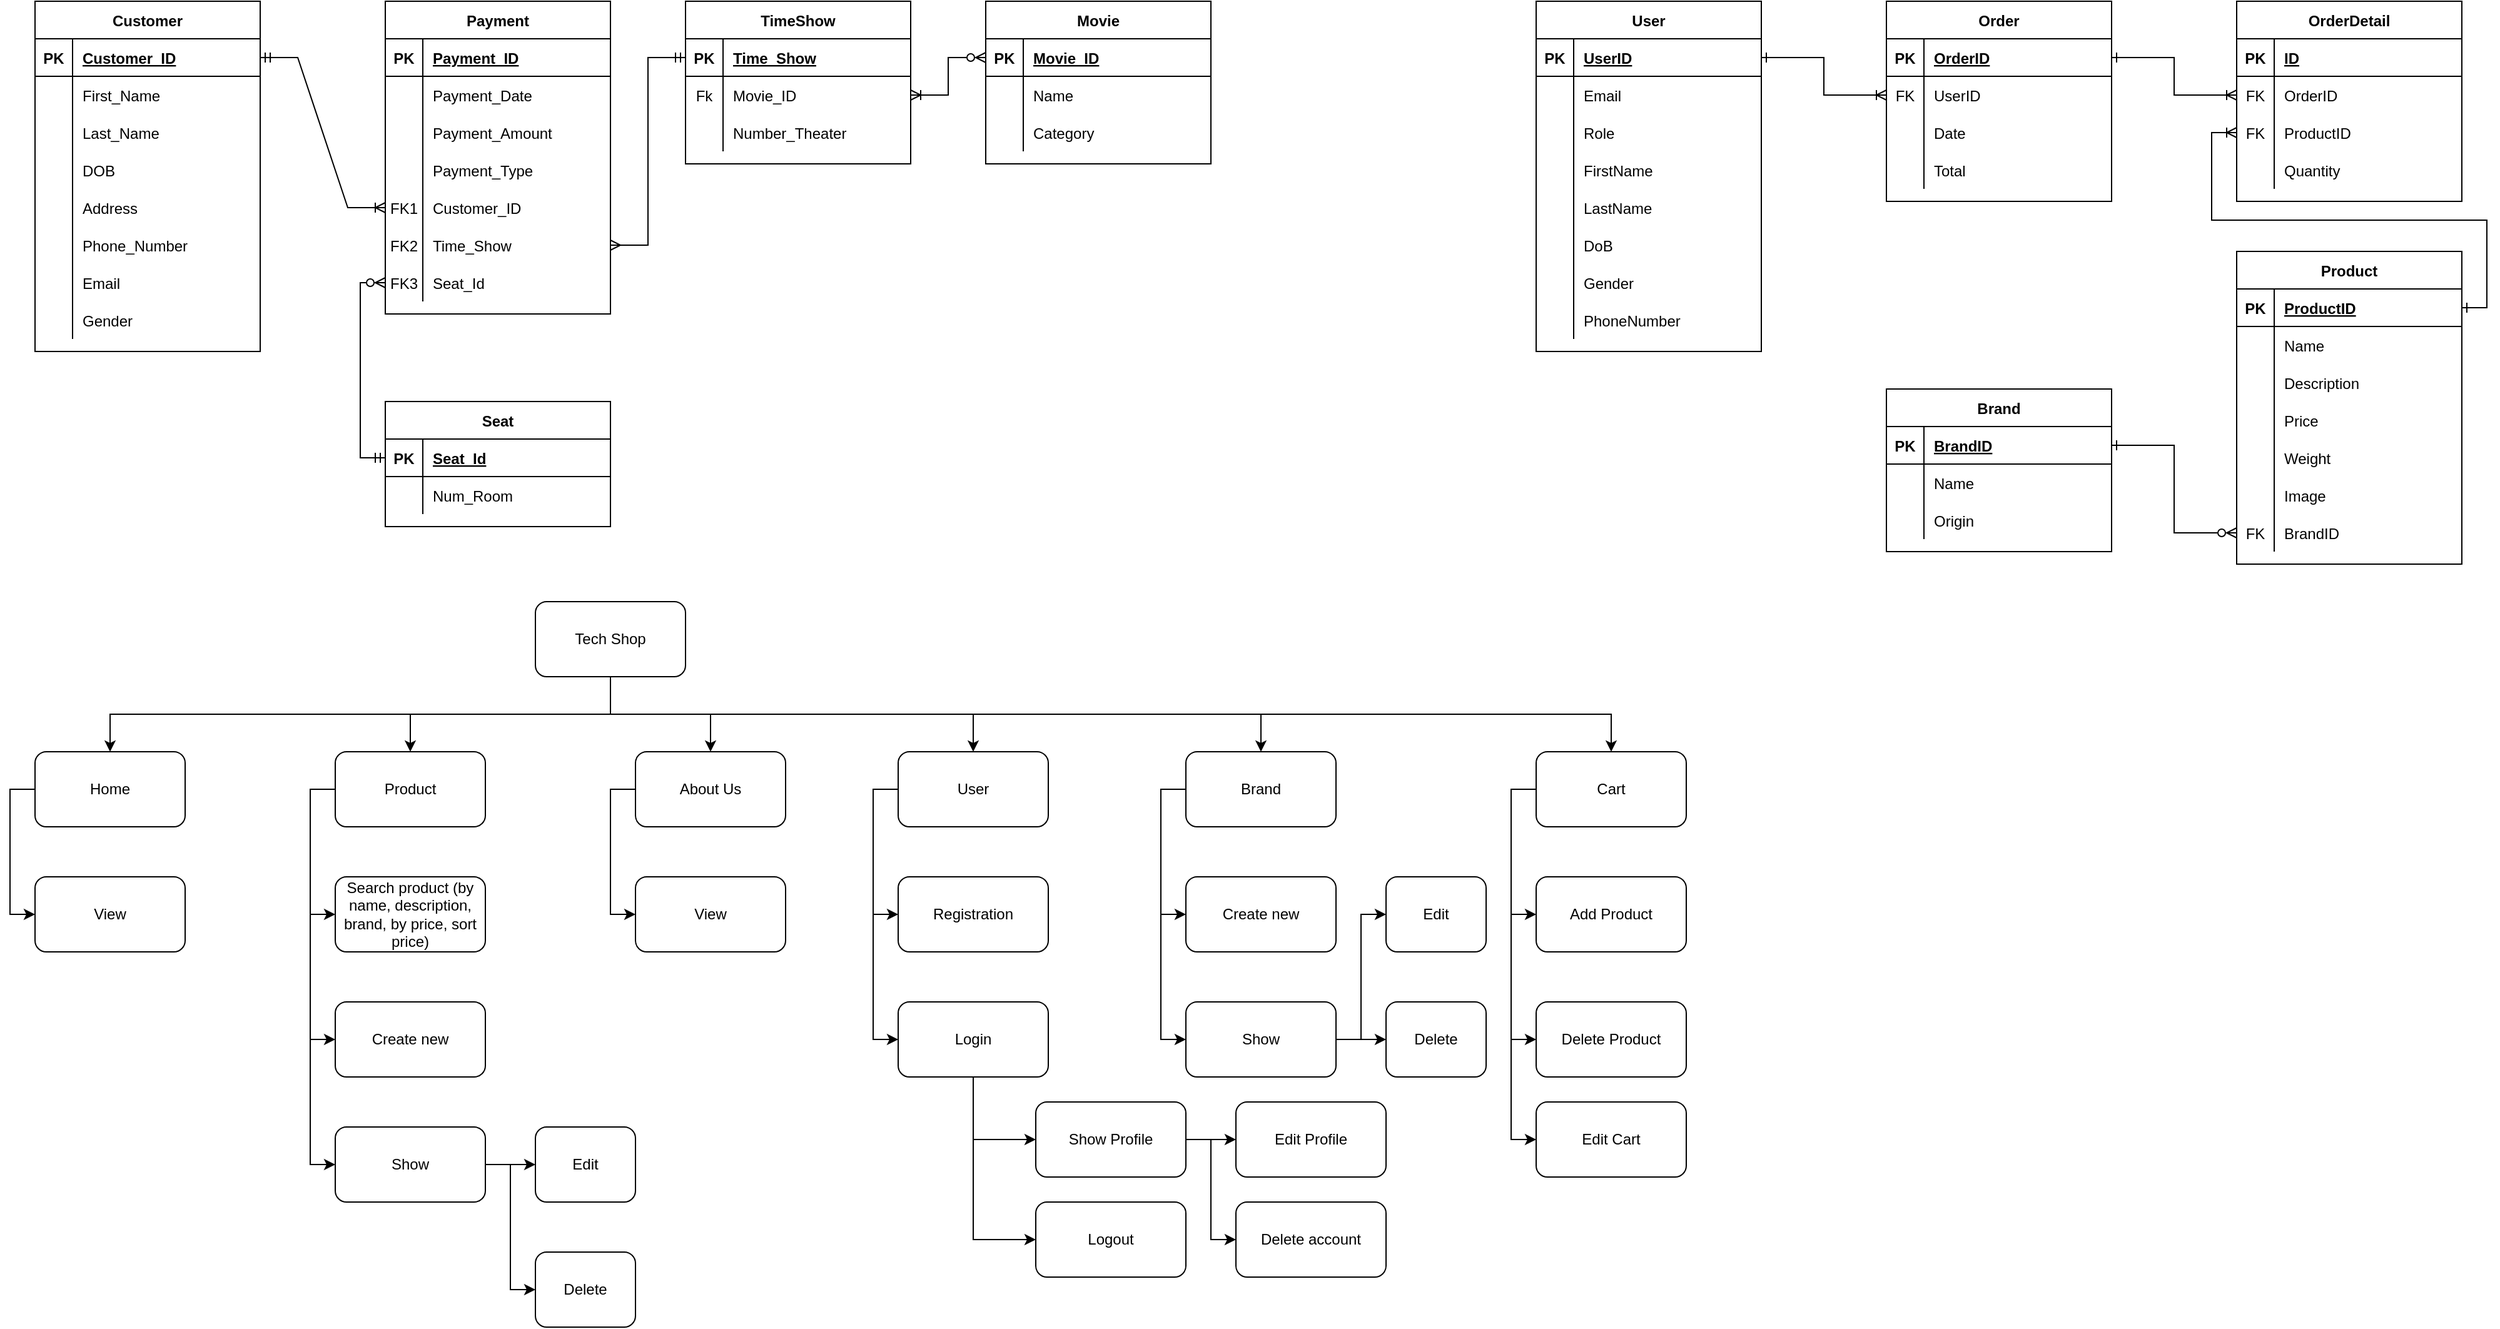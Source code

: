 <mxfile version="20.0.3" type="github"><diagram id="R2lEEEUBdFMjLlhIrx00" name="Page-1"><mxGraphModel dx="1093" dy="576" grid="1" gridSize="10" guides="1" tooltips="1" connect="1" arrows="1" fold="1" page="1" pageScale="1" pageWidth="850" pageHeight="1100" math="0" shadow="0" extFonts="Permanent Marker^https://fonts.googleapis.com/css?family=Permanent+Marker"><root><mxCell id="0"/><mxCell id="1" parent="0"/><mxCell id="LHPJeKTDv7C2p7wgAkQe-1" value="Customer" style="shape=table;startSize=30;container=1;collapsible=1;childLayout=tableLayout;fixedRows=1;rowLines=0;fontStyle=1;align=center;resizeLast=1;" parent="1" vertex="1"><mxGeometry x="160" y="240" width="180" height="280" as="geometry"/></mxCell><mxCell id="LHPJeKTDv7C2p7wgAkQe-2" value="" style="shape=tableRow;horizontal=0;startSize=0;swimlaneHead=0;swimlaneBody=0;fillColor=none;collapsible=0;dropTarget=0;points=[[0,0.5],[1,0.5]];portConstraint=eastwest;top=0;left=0;right=0;bottom=1;" parent="LHPJeKTDv7C2p7wgAkQe-1" vertex="1"><mxGeometry y="30" width="180" height="30" as="geometry"/></mxCell><mxCell id="LHPJeKTDv7C2p7wgAkQe-3" value="PK" style="shape=partialRectangle;connectable=0;fillColor=none;top=0;left=0;bottom=0;right=0;fontStyle=1;overflow=hidden;" parent="LHPJeKTDv7C2p7wgAkQe-2" vertex="1"><mxGeometry width="30" height="30" as="geometry"><mxRectangle width="30" height="30" as="alternateBounds"/></mxGeometry></mxCell><mxCell id="LHPJeKTDv7C2p7wgAkQe-4" value="Customer_ID" style="shape=partialRectangle;connectable=0;fillColor=none;top=0;left=0;bottom=0;right=0;align=left;spacingLeft=6;fontStyle=5;overflow=hidden;" parent="LHPJeKTDv7C2p7wgAkQe-2" vertex="1"><mxGeometry x="30" width="150" height="30" as="geometry"><mxRectangle width="150" height="30" as="alternateBounds"/></mxGeometry></mxCell><mxCell id="LHPJeKTDv7C2p7wgAkQe-5" value="" style="shape=tableRow;horizontal=0;startSize=0;swimlaneHead=0;swimlaneBody=0;fillColor=none;collapsible=0;dropTarget=0;points=[[0,0.5],[1,0.5]];portConstraint=eastwest;top=0;left=0;right=0;bottom=0;" parent="LHPJeKTDv7C2p7wgAkQe-1" vertex="1"><mxGeometry y="60" width="180" height="30" as="geometry"/></mxCell><mxCell id="LHPJeKTDv7C2p7wgAkQe-6" value="" style="shape=partialRectangle;connectable=0;fillColor=none;top=0;left=0;bottom=0;right=0;editable=1;overflow=hidden;" parent="LHPJeKTDv7C2p7wgAkQe-5" vertex="1"><mxGeometry width="30" height="30" as="geometry"><mxRectangle width="30" height="30" as="alternateBounds"/></mxGeometry></mxCell><mxCell id="LHPJeKTDv7C2p7wgAkQe-7" value="First_Name    " style="shape=partialRectangle;connectable=0;fillColor=none;top=0;left=0;bottom=0;right=0;align=left;spacingLeft=6;overflow=hidden;" parent="LHPJeKTDv7C2p7wgAkQe-5" vertex="1"><mxGeometry x="30" width="150" height="30" as="geometry"><mxRectangle width="150" height="30" as="alternateBounds"/></mxGeometry></mxCell><mxCell id="LHPJeKTDv7C2p7wgAkQe-8" value="" style="shape=tableRow;horizontal=0;startSize=0;swimlaneHead=0;swimlaneBody=0;fillColor=none;collapsible=0;dropTarget=0;points=[[0,0.5],[1,0.5]];portConstraint=eastwest;top=0;left=0;right=0;bottom=0;" parent="LHPJeKTDv7C2p7wgAkQe-1" vertex="1"><mxGeometry y="90" width="180" height="30" as="geometry"/></mxCell><mxCell id="LHPJeKTDv7C2p7wgAkQe-9" value="" style="shape=partialRectangle;connectable=0;fillColor=none;top=0;left=0;bottom=0;right=0;editable=1;overflow=hidden;" parent="LHPJeKTDv7C2p7wgAkQe-8" vertex="1"><mxGeometry width="30" height="30" as="geometry"><mxRectangle width="30" height="30" as="alternateBounds"/></mxGeometry></mxCell><mxCell id="LHPJeKTDv7C2p7wgAkQe-10" value="Last_Name" style="shape=partialRectangle;connectable=0;fillColor=none;top=0;left=0;bottom=0;right=0;align=left;spacingLeft=6;overflow=hidden;" parent="LHPJeKTDv7C2p7wgAkQe-8" vertex="1"><mxGeometry x="30" width="150" height="30" as="geometry"><mxRectangle width="150" height="30" as="alternateBounds"/></mxGeometry></mxCell><mxCell id="LHPJeKTDv7C2p7wgAkQe-11" value="" style="shape=tableRow;horizontal=0;startSize=0;swimlaneHead=0;swimlaneBody=0;fillColor=none;collapsible=0;dropTarget=0;points=[[0,0.5],[1,0.5]];portConstraint=eastwest;top=0;left=0;right=0;bottom=0;" parent="LHPJeKTDv7C2p7wgAkQe-1" vertex="1"><mxGeometry y="120" width="180" height="30" as="geometry"/></mxCell><mxCell id="LHPJeKTDv7C2p7wgAkQe-12" value="" style="shape=partialRectangle;connectable=0;fillColor=none;top=0;left=0;bottom=0;right=0;editable=1;overflow=hidden;" parent="LHPJeKTDv7C2p7wgAkQe-11" vertex="1"><mxGeometry width="30" height="30" as="geometry"><mxRectangle width="30" height="30" as="alternateBounds"/></mxGeometry></mxCell><mxCell id="LHPJeKTDv7C2p7wgAkQe-13" value="DOB" style="shape=partialRectangle;connectable=0;fillColor=none;top=0;left=0;bottom=0;right=0;align=left;spacingLeft=6;overflow=hidden;" parent="LHPJeKTDv7C2p7wgAkQe-11" vertex="1"><mxGeometry x="30" width="150" height="30" as="geometry"><mxRectangle width="150" height="30" as="alternateBounds"/></mxGeometry></mxCell><mxCell id="LHPJeKTDv7C2p7wgAkQe-27" style="shape=tableRow;horizontal=0;startSize=0;swimlaneHead=0;swimlaneBody=0;fillColor=none;collapsible=0;dropTarget=0;points=[[0,0.5],[1,0.5]];portConstraint=eastwest;top=0;left=0;right=0;bottom=0;" parent="LHPJeKTDv7C2p7wgAkQe-1" vertex="1"><mxGeometry y="150" width="180" height="30" as="geometry"/></mxCell><mxCell id="LHPJeKTDv7C2p7wgAkQe-28" style="shape=partialRectangle;connectable=0;fillColor=none;top=0;left=0;bottom=0;right=0;editable=1;overflow=hidden;" parent="LHPJeKTDv7C2p7wgAkQe-27" vertex="1"><mxGeometry width="30" height="30" as="geometry"><mxRectangle width="30" height="30" as="alternateBounds"/></mxGeometry></mxCell><mxCell id="LHPJeKTDv7C2p7wgAkQe-29" value="Address" style="shape=partialRectangle;connectable=0;fillColor=none;top=0;left=0;bottom=0;right=0;align=left;spacingLeft=6;overflow=hidden;" parent="LHPJeKTDv7C2p7wgAkQe-27" vertex="1"><mxGeometry x="30" width="150" height="30" as="geometry"><mxRectangle width="150" height="30" as="alternateBounds"/></mxGeometry></mxCell><mxCell id="LHPJeKTDv7C2p7wgAkQe-30" style="shape=tableRow;horizontal=0;startSize=0;swimlaneHead=0;swimlaneBody=0;fillColor=none;collapsible=0;dropTarget=0;points=[[0,0.5],[1,0.5]];portConstraint=eastwest;top=0;left=0;right=0;bottom=0;" parent="LHPJeKTDv7C2p7wgAkQe-1" vertex="1"><mxGeometry y="180" width="180" height="30" as="geometry"/></mxCell><mxCell id="LHPJeKTDv7C2p7wgAkQe-31" style="shape=partialRectangle;connectable=0;fillColor=none;top=0;left=0;bottom=0;right=0;editable=1;overflow=hidden;" parent="LHPJeKTDv7C2p7wgAkQe-30" vertex="1"><mxGeometry width="30" height="30" as="geometry"><mxRectangle width="30" height="30" as="alternateBounds"/></mxGeometry></mxCell><mxCell id="LHPJeKTDv7C2p7wgAkQe-32" value="Phone_Number" style="shape=partialRectangle;connectable=0;fillColor=none;top=0;left=0;bottom=0;right=0;align=left;spacingLeft=6;overflow=hidden;" parent="LHPJeKTDv7C2p7wgAkQe-30" vertex="1"><mxGeometry x="30" width="150" height="30" as="geometry"><mxRectangle width="150" height="30" as="alternateBounds"/></mxGeometry></mxCell><mxCell id="LHPJeKTDv7C2p7wgAkQe-33" style="shape=tableRow;horizontal=0;startSize=0;swimlaneHead=0;swimlaneBody=0;fillColor=none;collapsible=0;dropTarget=0;points=[[0,0.5],[1,0.5]];portConstraint=eastwest;top=0;left=0;right=0;bottom=0;" parent="LHPJeKTDv7C2p7wgAkQe-1" vertex="1"><mxGeometry y="210" width="180" height="30" as="geometry"/></mxCell><mxCell id="LHPJeKTDv7C2p7wgAkQe-34" style="shape=partialRectangle;connectable=0;fillColor=none;top=0;left=0;bottom=0;right=0;editable=1;overflow=hidden;" parent="LHPJeKTDv7C2p7wgAkQe-33" vertex="1"><mxGeometry width="30" height="30" as="geometry"><mxRectangle width="30" height="30" as="alternateBounds"/></mxGeometry></mxCell><mxCell id="LHPJeKTDv7C2p7wgAkQe-35" value="Email" style="shape=partialRectangle;connectable=0;fillColor=none;top=0;left=0;bottom=0;right=0;align=left;spacingLeft=6;overflow=hidden;" parent="LHPJeKTDv7C2p7wgAkQe-33" vertex="1"><mxGeometry x="30" width="150" height="30" as="geometry"><mxRectangle width="150" height="30" as="alternateBounds"/></mxGeometry></mxCell><mxCell id="LHPJeKTDv7C2p7wgAkQe-36" style="shape=tableRow;horizontal=0;startSize=0;swimlaneHead=0;swimlaneBody=0;fillColor=none;collapsible=0;dropTarget=0;points=[[0,0.5],[1,0.5]];portConstraint=eastwest;top=0;left=0;right=0;bottom=0;" parent="LHPJeKTDv7C2p7wgAkQe-1" vertex="1"><mxGeometry y="240" width="180" height="30" as="geometry"/></mxCell><mxCell id="LHPJeKTDv7C2p7wgAkQe-37" style="shape=partialRectangle;connectable=0;fillColor=none;top=0;left=0;bottom=0;right=0;editable=1;overflow=hidden;" parent="LHPJeKTDv7C2p7wgAkQe-36" vertex="1"><mxGeometry width="30" height="30" as="geometry"><mxRectangle width="30" height="30" as="alternateBounds"/></mxGeometry></mxCell><mxCell id="LHPJeKTDv7C2p7wgAkQe-38" value="Gender" style="shape=partialRectangle;connectable=0;fillColor=none;top=0;left=0;bottom=0;right=0;align=left;spacingLeft=6;overflow=hidden;" parent="LHPJeKTDv7C2p7wgAkQe-36" vertex="1"><mxGeometry x="30" width="150" height="30" as="geometry"><mxRectangle width="150" height="30" as="alternateBounds"/></mxGeometry></mxCell><mxCell id="LHPJeKTDv7C2p7wgAkQe-14" value="Payment" style="shape=table;startSize=30;container=1;collapsible=1;childLayout=tableLayout;fixedRows=1;rowLines=0;fontStyle=1;align=center;resizeLast=1;" parent="1" vertex="1"><mxGeometry x="440" y="240" width="180" height="250" as="geometry"/></mxCell><mxCell id="LHPJeKTDv7C2p7wgAkQe-15" value="" style="shape=tableRow;horizontal=0;startSize=0;swimlaneHead=0;swimlaneBody=0;fillColor=none;collapsible=0;dropTarget=0;points=[[0,0.5],[1,0.5]];portConstraint=eastwest;top=0;left=0;right=0;bottom=1;" parent="LHPJeKTDv7C2p7wgAkQe-14" vertex="1"><mxGeometry y="30" width="180" height="30" as="geometry"/></mxCell><mxCell id="LHPJeKTDv7C2p7wgAkQe-16" value="PK" style="shape=partialRectangle;connectable=0;fillColor=none;top=0;left=0;bottom=0;right=0;fontStyle=1;overflow=hidden;" parent="LHPJeKTDv7C2p7wgAkQe-15" vertex="1"><mxGeometry width="30" height="30" as="geometry"><mxRectangle width="30" height="30" as="alternateBounds"/></mxGeometry></mxCell><mxCell id="LHPJeKTDv7C2p7wgAkQe-17" value="Payment_ID" style="shape=partialRectangle;connectable=0;fillColor=none;top=0;left=0;bottom=0;right=0;align=left;spacingLeft=6;fontStyle=5;overflow=hidden;" parent="LHPJeKTDv7C2p7wgAkQe-15" vertex="1"><mxGeometry x="30" width="150" height="30" as="geometry"><mxRectangle width="150" height="30" as="alternateBounds"/></mxGeometry></mxCell><mxCell id="LHPJeKTDv7C2p7wgAkQe-18" value="" style="shape=tableRow;horizontal=0;startSize=0;swimlaneHead=0;swimlaneBody=0;fillColor=none;collapsible=0;dropTarget=0;points=[[0,0.5],[1,0.5]];portConstraint=eastwest;top=0;left=0;right=0;bottom=0;" parent="LHPJeKTDv7C2p7wgAkQe-14" vertex="1"><mxGeometry y="60" width="180" height="30" as="geometry"/></mxCell><mxCell id="LHPJeKTDv7C2p7wgAkQe-19" value="" style="shape=partialRectangle;connectable=0;fillColor=none;top=0;left=0;bottom=0;right=0;editable=1;overflow=hidden;" parent="LHPJeKTDv7C2p7wgAkQe-18" vertex="1"><mxGeometry width="30" height="30" as="geometry"><mxRectangle width="30" height="30" as="alternateBounds"/></mxGeometry></mxCell><mxCell id="LHPJeKTDv7C2p7wgAkQe-20" value="Payment_Date" style="shape=partialRectangle;connectable=0;fillColor=none;top=0;left=0;bottom=0;right=0;align=left;spacingLeft=6;overflow=hidden;" parent="LHPJeKTDv7C2p7wgAkQe-18" vertex="1"><mxGeometry x="30" width="150" height="30" as="geometry"><mxRectangle width="150" height="30" as="alternateBounds"/></mxGeometry></mxCell><mxCell id="LHPJeKTDv7C2p7wgAkQe-21" value="" style="shape=tableRow;horizontal=0;startSize=0;swimlaneHead=0;swimlaneBody=0;fillColor=none;collapsible=0;dropTarget=0;points=[[0,0.5],[1,0.5]];portConstraint=eastwest;top=0;left=0;right=0;bottom=0;" parent="LHPJeKTDv7C2p7wgAkQe-14" vertex="1"><mxGeometry y="90" width="180" height="30" as="geometry"/></mxCell><mxCell id="LHPJeKTDv7C2p7wgAkQe-22" value="" style="shape=partialRectangle;connectable=0;fillColor=none;top=0;left=0;bottom=0;right=0;editable=1;overflow=hidden;" parent="LHPJeKTDv7C2p7wgAkQe-21" vertex="1"><mxGeometry width="30" height="30" as="geometry"><mxRectangle width="30" height="30" as="alternateBounds"/></mxGeometry></mxCell><mxCell id="LHPJeKTDv7C2p7wgAkQe-23" value="Payment_Amount" style="shape=partialRectangle;connectable=0;fillColor=none;top=0;left=0;bottom=0;right=0;align=left;spacingLeft=6;overflow=hidden;" parent="LHPJeKTDv7C2p7wgAkQe-21" vertex="1"><mxGeometry x="30" width="150" height="30" as="geometry"><mxRectangle width="150" height="30" as="alternateBounds"/></mxGeometry></mxCell><mxCell id="LHPJeKTDv7C2p7wgAkQe-24" value="" style="shape=tableRow;horizontal=0;startSize=0;swimlaneHead=0;swimlaneBody=0;fillColor=none;collapsible=0;dropTarget=0;points=[[0,0.5],[1,0.5]];portConstraint=eastwest;top=0;left=0;right=0;bottom=0;" parent="LHPJeKTDv7C2p7wgAkQe-14" vertex="1"><mxGeometry y="120" width="180" height="30" as="geometry"/></mxCell><mxCell id="LHPJeKTDv7C2p7wgAkQe-25" value="" style="shape=partialRectangle;connectable=0;fillColor=none;top=0;left=0;bottom=0;right=0;editable=1;overflow=hidden;" parent="LHPJeKTDv7C2p7wgAkQe-24" vertex="1"><mxGeometry width="30" height="30" as="geometry"><mxRectangle width="30" height="30" as="alternateBounds"/></mxGeometry></mxCell><mxCell id="LHPJeKTDv7C2p7wgAkQe-26" value="Payment_Type" style="shape=partialRectangle;connectable=0;fillColor=none;top=0;left=0;bottom=0;right=0;align=left;spacingLeft=6;overflow=hidden;" parent="LHPJeKTDv7C2p7wgAkQe-24" vertex="1"><mxGeometry x="30" width="150" height="30" as="geometry"><mxRectangle width="150" height="30" as="alternateBounds"/></mxGeometry></mxCell><mxCell id="LHPJeKTDv7C2p7wgAkQe-39" style="shape=tableRow;horizontal=0;startSize=0;swimlaneHead=0;swimlaneBody=0;fillColor=none;collapsible=0;dropTarget=0;points=[[0,0.5],[1,0.5]];portConstraint=eastwest;top=0;left=0;right=0;bottom=0;" parent="LHPJeKTDv7C2p7wgAkQe-14" vertex="1"><mxGeometry y="150" width="180" height="30" as="geometry"/></mxCell><mxCell id="LHPJeKTDv7C2p7wgAkQe-40" value="FK1" style="shape=partialRectangle;connectable=0;fillColor=none;top=0;left=0;bottom=0;right=0;editable=1;overflow=hidden;" parent="LHPJeKTDv7C2p7wgAkQe-39" vertex="1"><mxGeometry width="30" height="30" as="geometry"><mxRectangle width="30" height="30" as="alternateBounds"/></mxGeometry></mxCell><mxCell id="LHPJeKTDv7C2p7wgAkQe-41" value="Customer_ID" style="shape=partialRectangle;connectable=0;fillColor=none;top=0;left=0;bottom=0;right=0;align=left;spacingLeft=6;overflow=hidden;" parent="LHPJeKTDv7C2p7wgAkQe-39" vertex="1"><mxGeometry x="30" width="150" height="30" as="geometry"><mxRectangle width="150" height="30" as="alternateBounds"/></mxGeometry></mxCell><mxCell id="LHPJeKTDv7C2p7wgAkQe-42" style="shape=tableRow;horizontal=0;startSize=0;swimlaneHead=0;swimlaneBody=0;fillColor=none;collapsible=0;dropTarget=0;points=[[0,0.5],[1,0.5]];portConstraint=eastwest;top=0;left=0;right=0;bottom=0;" parent="LHPJeKTDv7C2p7wgAkQe-14" vertex="1"><mxGeometry y="180" width="180" height="30" as="geometry"/></mxCell><mxCell id="LHPJeKTDv7C2p7wgAkQe-43" value="FK2" style="shape=partialRectangle;connectable=0;fillColor=none;top=0;left=0;bottom=0;right=0;editable=1;overflow=hidden;" parent="LHPJeKTDv7C2p7wgAkQe-42" vertex="1"><mxGeometry width="30" height="30" as="geometry"><mxRectangle width="30" height="30" as="alternateBounds"/></mxGeometry></mxCell><mxCell id="LHPJeKTDv7C2p7wgAkQe-44" value="Time_Show" style="shape=partialRectangle;connectable=0;fillColor=none;top=0;left=0;bottom=0;right=0;align=left;spacingLeft=6;overflow=hidden;" parent="LHPJeKTDv7C2p7wgAkQe-42" vertex="1"><mxGeometry x="30" width="150" height="30" as="geometry"><mxRectangle width="150" height="30" as="alternateBounds"/></mxGeometry></mxCell><mxCell id="LHPJeKTDv7C2p7wgAkQe-45" style="shape=tableRow;horizontal=0;startSize=0;swimlaneHead=0;swimlaneBody=0;fillColor=none;collapsible=0;dropTarget=0;points=[[0,0.5],[1,0.5]];portConstraint=eastwest;top=0;left=0;right=0;bottom=0;" parent="LHPJeKTDv7C2p7wgAkQe-14" vertex="1"><mxGeometry y="210" width="180" height="30" as="geometry"/></mxCell><mxCell id="LHPJeKTDv7C2p7wgAkQe-46" value="FK3" style="shape=partialRectangle;connectable=0;fillColor=none;top=0;left=0;bottom=0;right=0;editable=1;overflow=hidden;" parent="LHPJeKTDv7C2p7wgAkQe-45" vertex="1"><mxGeometry width="30" height="30" as="geometry"><mxRectangle width="30" height="30" as="alternateBounds"/></mxGeometry></mxCell><mxCell id="LHPJeKTDv7C2p7wgAkQe-47" value="Seat_Id" style="shape=partialRectangle;connectable=0;fillColor=none;top=0;left=0;bottom=0;right=0;align=left;spacingLeft=6;overflow=hidden;" parent="LHPJeKTDv7C2p7wgAkQe-45" vertex="1"><mxGeometry x="30" width="150" height="30" as="geometry"><mxRectangle width="150" height="30" as="alternateBounds"/></mxGeometry></mxCell><mxCell id="LHPJeKTDv7C2p7wgAkQe-48" value="TimeShow" style="shape=table;startSize=30;container=1;collapsible=1;childLayout=tableLayout;fixedRows=1;rowLines=0;fontStyle=1;align=center;resizeLast=1;" parent="1" vertex="1"><mxGeometry x="680" y="240" width="180" height="130" as="geometry"/></mxCell><mxCell id="LHPJeKTDv7C2p7wgAkQe-49" value="" style="shape=tableRow;horizontal=0;startSize=0;swimlaneHead=0;swimlaneBody=0;fillColor=none;collapsible=0;dropTarget=0;points=[[0,0.5],[1,0.5]];portConstraint=eastwest;top=0;left=0;right=0;bottom=1;" parent="LHPJeKTDv7C2p7wgAkQe-48" vertex="1"><mxGeometry y="30" width="180" height="30" as="geometry"/></mxCell><mxCell id="LHPJeKTDv7C2p7wgAkQe-50" value="PK" style="shape=partialRectangle;connectable=0;fillColor=none;top=0;left=0;bottom=0;right=0;fontStyle=1;overflow=hidden;" parent="LHPJeKTDv7C2p7wgAkQe-49" vertex="1"><mxGeometry width="30" height="30" as="geometry"><mxRectangle width="30" height="30" as="alternateBounds"/></mxGeometry></mxCell><mxCell id="LHPJeKTDv7C2p7wgAkQe-51" value="Time_Show" style="shape=partialRectangle;connectable=0;fillColor=none;top=0;left=0;bottom=0;right=0;align=left;spacingLeft=6;fontStyle=5;overflow=hidden;" parent="LHPJeKTDv7C2p7wgAkQe-49" vertex="1"><mxGeometry x="30" width="150" height="30" as="geometry"><mxRectangle width="150" height="30" as="alternateBounds"/></mxGeometry></mxCell><mxCell id="LHPJeKTDv7C2p7wgAkQe-52" value="" style="shape=tableRow;horizontal=0;startSize=0;swimlaneHead=0;swimlaneBody=0;fillColor=none;collapsible=0;dropTarget=0;points=[[0,0.5],[1,0.5]];portConstraint=eastwest;top=0;left=0;right=0;bottom=0;" parent="LHPJeKTDv7C2p7wgAkQe-48" vertex="1"><mxGeometry y="60" width="180" height="30" as="geometry"/></mxCell><mxCell id="LHPJeKTDv7C2p7wgAkQe-53" value="Fk" style="shape=partialRectangle;connectable=0;fillColor=none;top=0;left=0;bottom=0;right=0;editable=1;overflow=hidden;" parent="LHPJeKTDv7C2p7wgAkQe-52" vertex="1"><mxGeometry width="30" height="30" as="geometry"><mxRectangle width="30" height="30" as="alternateBounds"/></mxGeometry></mxCell><mxCell id="LHPJeKTDv7C2p7wgAkQe-54" value="Movie_ID" style="shape=partialRectangle;connectable=0;fillColor=none;top=0;left=0;bottom=0;right=0;align=left;spacingLeft=6;overflow=hidden;" parent="LHPJeKTDv7C2p7wgAkQe-52" vertex="1"><mxGeometry x="30" width="150" height="30" as="geometry"><mxRectangle width="150" height="30" as="alternateBounds"/></mxGeometry></mxCell><mxCell id="LHPJeKTDv7C2p7wgAkQe-64" style="shape=tableRow;horizontal=0;startSize=0;swimlaneHead=0;swimlaneBody=0;fillColor=none;collapsible=0;dropTarget=0;points=[[0,0.5],[1,0.5]];portConstraint=eastwest;top=0;left=0;right=0;bottom=0;" parent="LHPJeKTDv7C2p7wgAkQe-48" vertex="1"><mxGeometry y="90" width="180" height="30" as="geometry"/></mxCell><mxCell id="LHPJeKTDv7C2p7wgAkQe-65" style="shape=partialRectangle;connectable=0;fillColor=none;top=0;left=0;bottom=0;right=0;editable=1;overflow=hidden;" parent="LHPJeKTDv7C2p7wgAkQe-64" vertex="1"><mxGeometry width="30" height="30" as="geometry"><mxRectangle width="30" height="30" as="alternateBounds"/></mxGeometry></mxCell><mxCell id="LHPJeKTDv7C2p7wgAkQe-66" value="Number_Theater" style="shape=partialRectangle;connectable=0;fillColor=none;top=0;left=0;bottom=0;right=0;align=left;spacingLeft=6;overflow=hidden;" parent="LHPJeKTDv7C2p7wgAkQe-64" vertex="1"><mxGeometry x="30" width="150" height="30" as="geometry"><mxRectangle width="150" height="30" as="alternateBounds"/></mxGeometry></mxCell><mxCell id="LHPJeKTDv7C2p7wgAkQe-67" value="Movie" style="shape=table;startSize=30;container=1;collapsible=1;childLayout=tableLayout;fixedRows=1;rowLines=0;fontStyle=1;align=center;resizeLast=1;" parent="1" vertex="1"><mxGeometry x="920" y="240" width="180" height="130" as="geometry"/></mxCell><mxCell id="LHPJeKTDv7C2p7wgAkQe-68" value="" style="shape=tableRow;horizontal=0;startSize=0;swimlaneHead=0;swimlaneBody=0;fillColor=none;collapsible=0;dropTarget=0;points=[[0,0.5],[1,0.5]];portConstraint=eastwest;top=0;left=0;right=0;bottom=1;" parent="LHPJeKTDv7C2p7wgAkQe-67" vertex="1"><mxGeometry y="30" width="180" height="30" as="geometry"/></mxCell><mxCell id="LHPJeKTDv7C2p7wgAkQe-69" value="PK" style="shape=partialRectangle;connectable=0;fillColor=none;top=0;left=0;bottom=0;right=0;fontStyle=1;overflow=hidden;" parent="LHPJeKTDv7C2p7wgAkQe-68" vertex="1"><mxGeometry width="30" height="30" as="geometry"><mxRectangle width="30" height="30" as="alternateBounds"/></mxGeometry></mxCell><mxCell id="LHPJeKTDv7C2p7wgAkQe-70" value="Movie_ID" style="shape=partialRectangle;connectable=0;fillColor=none;top=0;left=0;bottom=0;right=0;align=left;spacingLeft=6;fontStyle=5;overflow=hidden;" parent="LHPJeKTDv7C2p7wgAkQe-68" vertex="1"><mxGeometry x="30" width="150" height="30" as="geometry"><mxRectangle width="150" height="30" as="alternateBounds"/></mxGeometry></mxCell><mxCell id="LHPJeKTDv7C2p7wgAkQe-71" value="" style="shape=tableRow;horizontal=0;startSize=0;swimlaneHead=0;swimlaneBody=0;fillColor=none;collapsible=0;dropTarget=0;points=[[0,0.5],[1,0.5]];portConstraint=eastwest;top=0;left=0;right=0;bottom=0;" parent="LHPJeKTDv7C2p7wgAkQe-67" vertex="1"><mxGeometry y="60" width="180" height="30" as="geometry"/></mxCell><mxCell id="LHPJeKTDv7C2p7wgAkQe-72" value="" style="shape=partialRectangle;connectable=0;fillColor=none;top=0;left=0;bottom=0;right=0;editable=1;overflow=hidden;" parent="LHPJeKTDv7C2p7wgAkQe-71" vertex="1"><mxGeometry width="30" height="30" as="geometry"><mxRectangle width="30" height="30" as="alternateBounds"/></mxGeometry></mxCell><mxCell id="LHPJeKTDv7C2p7wgAkQe-73" value="Name" style="shape=partialRectangle;connectable=0;fillColor=none;top=0;left=0;bottom=0;right=0;align=left;spacingLeft=6;overflow=hidden;" parent="LHPJeKTDv7C2p7wgAkQe-71" vertex="1"><mxGeometry x="30" width="150" height="30" as="geometry"><mxRectangle width="150" height="30" as="alternateBounds"/></mxGeometry></mxCell><mxCell id="LHPJeKTDv7C2p7wgAkQe-74" value="" style="shape=tableRow;horizontal=0;startSize=0;swimlaneHead=0;swimlaneBody=0;fillColor=none;collapsible=0;dropTarget=0;points=[[0,0.5],[1,0.5]];portConstraint=eastwest;top=0;left=0;right=0;bottom=0;" parent="LHPJeKTDv7C2p7wgAkQe-67" vertex="1"><mxGeometry y="90" width="180" height="30" as="geometry"/></mxCell><mxCell id="LHPJeKTDv7C2p7wgAkQe-75" value="" style="shape=partialRectangle;connectable=0;fillColor=none;top=0;left=0;bottom=0;right=0;editable=1;overflow=hidden;" parent="LHPJeKTDv7C2p7wgAkQe-74" vertex="1"><mxGeometry width="30" height="30" as="geometry"><mxRectangle width="30" height="30" as="alternateBounds"/></mxGeometry></mxCell><mxCell id="LHPJeKTDv7C2p7wgAkQe-76" value="Category" style="shape=partialRectangle;connectable=0;fillColor=none;top=0;left=0;bottom=0;right=0;align=left;spacingLeft=6;overflow=hidden;" parent="LHPJeKTDv7C2p7wgAkQe-74" vertex="1"><mxGeometry x="30" width="150" height="30" as="geometry"><mxRectangle width="150" height="30" as="alternateBounds"/></mxGeometry></mxCell><mxCell id="LHPJeKTDv7C2p7wgAkQe-80" value="Seat" style="shape=table;startSize=30;container=1;collapsible=1;childLayout=tableLayout;fixedRows=1;rowLines=0;fontStyle=1;align=center;resizeLast=1;" parent="1" vertex="1"><mxGeometry x="440" y="560" width="180" height="100" as="geometry"/></mxCell><mxCell id="LHPJeKTDv7C2p7wgAkQe-81" value="" style="shape=tableRow;horizontal=0;startSize=0;swimlaneHead=0;swimlaneBody=0;fillColor=none;collapsible=0;dropTarget=0;points=[[0,0.5],[1,0.5]];portConstraint=eastwest;top=0;left=0;right=0;bottom=1;" parent="LHPJeKTDv7C2p7wgAkQe-80" vertex="1"><mxGeometry y="30" width="180" height="30" as="geometry"/></mxCell><mxCell id="LHPJeKTDv7C2p7wgAkQe-82" value="PK" style="shape=partialRectangle;connectable=0;fillColor=none;top=0;left=0;bottom=0;right=0;fontStyle=1;overflow=hidden;" parent="LHPJeKTDv7C2p7wgAkQe-81" vertex="1"><mxGeometry width="30" height="30" as="geometry"><mxRectangle width="30" height="30" as="alternateBounds"/></mxGeometry></mxCell><mxCell id="LHPJeKTDv7C2p7wgAkQe-83" value="Seat_Id" style="shape=partialRectangle;connectable=0;fillColor=none;top=0;left=0;bottom=0;right=0;align=left;spacingLeft=6;fontStyle=5;overflow=hidden;" parent="LHPJeKTDv7C2p7wgAkQe-81" vertex="1"><mxGeometry x="30" width="150" height="30" as="geometry"><mxRectangle width="150" height="30" as="alternateBounds"/></mxGeometry></mxCell><mxCell id="LHPJeKTDv7C2p7wgAkQe-84" value="" style="shape=tableRow;horizontal=0;startSize=0;swimlaneHead=0;swimlaneBody=0;fillColor=none;collapsible=0;dropTarget=0;points=[[0,0.5],[1,0.5]];portConstraint=eastwest;top=0;left=0;right=0;bottom=0;" parent="LHPJeKTDv7C2p7wgAkQe-80" vertex="1"><mxGeometry y="60" width="180" height="30" as="geometry"/></mxCell><mxCell id="LHPJeKTDv7C2p7wgAkQe-85" value="" style="shape=partialRectangle;connectable=0;fillColor=none;top=0;left=0;bottom=0;right=0;editable=1;overflow=hidden;" parent="LHPJeKTDv7C2p7wgAkQe-84" vertex="1"><mxGeometry width="30" height="30" as="geometry"><mxRectangle width="30" height="30" as="alternateBounds"/></mxGeometry></mxCell><mxCell id="LHPJeKTDv7C2p7wgAkQe-86" value="Num_Room" style="shape=partialRectangle;connectable=0;fillColor=none;top=0;left=0;bottom=0;right=0;align=left;spacingLeft=6;overflow=hidden;" parent="LHPJeKTDv7C2p7wgAkQe-84" vertex="1"><mxGeometry x="30" width="150" height="30" as="geometry"><mxRectangle width="150" height="30" as="alternateBounds"/></mxGeometry></mxCell><mxCell id="LHPJeKTDv7C2p7wgAkQe-93" value="" style="edgeStyle=entityRelationEdgeStyle;fontSize=12;html=1;endArrow=ERoneToMany;rounded=0;exitX=1;exitY=0.5;exitDx=0;exitDy=0;entryX=0;entryY=0.5;entryDx=0;entryDy=0;startArrow=ERmandOne;startFill=0;endFill=0;" parent="1" source="LHPJeKTDv7C2p7wgAkQe-2" target="LHPJeKTDv7C2p7wgAkQe-39" edge="1"><mxGeometry width="100" height="100" relative="1" as="geometry"><mxPoint x="590" y="520" as="sourcePoint"/><mxPoint x="690" y="420" as="targetPoint"/></mxGeometry></mxCell><mxCell id="LHPJeKTDv7C2p7wgAkQe-95" style="edgeStyle=orthogonalEdgeStyle;rounded=0;orthogonalLoop=1;jettySize=auto;html=1;exitX=0;exitY=0.5;exitDx=0;exitDy=0;entryX=1;entryY=0.5;entryDx=0;entryDy=0;startArrow=ERmandOne;startFill=0;endArrow=ERmany;endFill=0;" parent="1" source="LHPJeKTDv7C2p7wgAkQe-49" target="LHPJeKTDv7C2p7wgAkQe-42" edge="1"><mxGeometry relative="1" as="geometry"/></mxCell><mxCell id="LHPJeKTDv7C2p7wgAkQe-96" style="edgeStyle=orthogonalEdgeStyle;rounded=0;orthogonalLoop=1;jettySize=auto;html=1;exitX=0;exitY=0.5;exitDx=0;exitDy=0;entryX=1;entryY=0.5;entryDx=0;entryDy=0;startArrow=ERzeroToMany;startFill=0;endArrow=ERoneToMany;endFill=0;" parent="1" source="LHPJeKTDv7C2p7wgAkQe-68" target="LHPJeKTDv7C2p7wgAkQe-52" edge="1"><mxGeometry relative="1" as="geometry"/></mxCell><mxCell id="LHPJeKTDv7C2p7wgAkQe-97" style="edgeStyle=orthogonalEdgeStyle;rounded=0;orthogonalLoop=1;jettySize=auto;html=1;exitX=0;exitY=0.5;exitDx=0;exitDy=0;entryX=0;entryY=0.5;entryDx=0;entryDy=0;startArrow=ERmandOne;startFill=0;endArrow=ERzeroToMany;endFill=0;" parent="1" source="LHPJeKTDv7C2p7wgAkQe-81" target="LHPJeKTDv7C2p7wgAkQe-45" edge="1"><mxGeometry relative="1" as="geometry"/></mxCell><mxCell id="TuQvL8HRqsrYvZnq-Vfo-23" style="edgeStyle=orthogonalEdgeStyle;rounded=0;orthogonalLoop=1;jettySize=auto;html=1;exitX=0.5;exitY=1;exitDx=0;exitDy=0;" edge="1" parent="1" source="TuQvL8HRqsrYvZnq-Vfo-1" target="TuQvL8HRqsrYvZnq-Vfo-3"><mxGeometry relative="1" as="geometry"/></mxCell><mxCell id="TuQvL8HRqsrYvZnq-Vfo-24" style="edgeStyle=orthogonalEdgeStyle;rounded=0;orthogonalLoop=1;jettySize=auto;html=1;exitX=0.5;exitY=1;exitDx=0;exitDy=0;" edge="1" parent="1" source="TuQvL8HRqsrYvZnq-Vfo-1" target="TuQvL8HRqsrYvZnq-Vfo-4"><mxGeometry relative="1" as="geometry"/></mxCell><mxCell id="TuQvL8HRqsrYvZnq-Vfo-25" style="edgeStyle=orthogonalEdgeStyle;rounded=0;orthogonalLoop=1;jettySize=auto;html=1;exitX=0.5;exitY=1;exitDx=0;exitDy=0;" edge="1" parent="1" source="TuQvL8HRqsrYvZnq-Vfo-1" target="TuQvL8HRqsrYvZnq-Vfo-5"><mxGeometry relative="1" as="geometry"/></mxCell><mxCell id="TuQvL8HRqsrYvZnq-Vfo-26" style="edgeStyle=orthogonalEdgeStyle;rounded=0;orthogonalLoop=1;jettySize=auto;html=1;exitX=0.5;exitY=1;exitDx=0;exitDy=0;entryX=0.5;entryY=0;entryDx=0;entryDy=0;" edge="1" parent="1" source="TuQvL8HRqsrYvZnq-Vfo-1" target="TuQvL8HRqsrYvZnq-Vfo-2"><mxGeometry relative="1" as="geometry"/></mxCell><mxCell id="TuQvL8HRqsrYvZnq-Vfo-27" style="edgeStyle=orthogonalEdgeStyle;rounded=0;orthogonalLoop=1;jettySize=auto;html=1;exitX=0.5;exitY=1;exitDx=0;exitDy=0;entryX=0.5;entryY=0;entryDx=0;entryDy=0;" edge="1" parent="1" source="TuQvL8HRqsrYvZnq-Vfo-1" target="TuQvL8HRqsrYvZnq-Vfo-6"><mxGeometry relative="1" as="geometry"/></mxCell><mxCell id="TuQvL8HRqsrYvZnq-Vfo-57" style="edgeStyle=orthogonalEdgeStyle;rounded=0;orthogonalLoop=1;jettySize=auto;html=1;exitX=0.5;exitY=1;exitDx=0;exitDy=0;" edge="1" parent="1" source="TuQvL8HRqsrYvZnq-Vfo-1" target="TuQvL8HRqsrYvZnq-Vfo-50"><mxGeometry relative="1" as="geometry"/></mxCell><mxCell id="TuQvL8HRqsrYvZnq-Vfo-1" value="Tech Shop" style="rounded=1;whiteSpace=wrap;html=1;" vertex="1" parent="1"><mxGeometry x="560" y="720" width="120" height="60" as="geometry"/></mxCell><mxCell id="TuQvL8HRqsrYvZnq-Vfo-37" style="edgeStyle=orthogonalEdgeStyle;rounded=0;orthogonalLoop=1;jettySize=auto;html=1;exitX=0;exitY=0.5;exitDx=0;exitDy=0;entryX=0;entryY=0.5;entryDx=0;entryDy=0;" edge="1" parent="1" source="TuQvL8HRqsrYvZnq-Vfo-2" target="TuQvL8HRqsrYvZnq-Vfo-18"><mxGeometry relative="1" as="geometry"/></mxCell><mxCell id="TuQvL8HRqsrYvZnq-Vfo-39" style="edgeStyle=orthogonalEdgeStyle;rounded=0;orthogonalLoop=1;jettySize=auto;html=1;exitX=0;exitY=0.5;exitDx=0;exitDy=0;entryX=0;entryY=0.5;entryDx=0;entryDy=0;" edge="1" parent="1" source="TuQvL8HRqsrYvZnq-Vfo-2" target="TuQvL8HRqsrYvZnq-Vfo-19"><mxGeometry relative="1" as="geometry"/></mxCell><mxCell id="TuQvL8HRqsrYvZnq-Vfo-2" value="User" style="rounded=1;whiteSpace=wrap;html=1;" vertex="1" parent="1"><mxGeometry x="850" y="840" width="120" height="60" as="geometry"/></mxCell><mxCell id="TuQvL8HRqsrYvZnq-Vfo-36" style="edgeStyle=orthogonalEdgeStyle;rounded=0;orthogonalLoop=1;jettySize=auto;html=1;exitX=0;exitY=0.5;exitDx=0;exitDy=0;entryX=0;entryY=0.5;entryDx=0;entryDy=0;" edge="1" parent="1" source="TuQvL8HRqsrYvZnq-Vfo-3" target="TuQvL8HRqsrYvZnq-Vfo-17"><mxGeometry relative="1" as="geometry"/></mxCell><mxCell id="TuQvL8HRqsrYvZnq-Vfo-3" value="Home" style="rounded=1;whiteSpace=wrap;html=1;" vertex="1" parent="1"><mxGeometry x="160" y="840" width="120" height="60" as="geometry"/></mxCell><mxCell id="TuQvL8HRqsrYvZnq-Vfo-29" style="edgeStyle=orthogonalEdgeStyle;rounded=0;orthogonalLoop=1;jettySize=auto;html=1;exitX=0;exitY=0.5;exitDx=0;exitDy=0;entryX=0;entryY=0.5;entryDx=0;entryDy=0;" edge="1" parent="1" source="TuQvL8HRqsrYvZnq-Vfo-4" target="TuQvL8HRqsrYvZnq-Vfo-7"><mxGeometry relative="1" as="geometry"/></mxCell><mxCell id="TuQvL8HRqsrYvZnq-Vfo-30" style="edgeStyle=orthogonalEdgeStyle;rounded=0;orthogonalLoop=1;jettySize=auto;html=1;exitX=0;exitY=0.5;exitDx=0;exitDy=0;entryX=0;entryY=0.5;entryDx=0;entryDy=0;" edge="1" parent="1" source="TuQvL8HRqsrYvZnq-Vfo-4" target="TuQvL8HRqsrYvZnq-Vfo-8"><mxGeometry relative="1" as="geometry"/></mxCell><mxCell id="TuQvL8HRqsrYvZnq-Vfo-31" style="edgeStyle=orthogonalEdgeStyle;rounded=0;orthogonalLoop=1;jettySize=auto;html=1;exitX=0;exitY=0.5;exitDx=0;exitDy=0;entryX=0;entryY=0.5;entryDx=0;entryDy=0;" edge="1" parent="1" source="TuQvL8HRqsrYvZnq-Vfo-4" target="TuQvL8HRqsrYvZnq-Vfo-9"><mxGeometry relative="1" as="geometry"/></mxCell><mxCell id="TuQvL8HRqsrYvZnq-Vfo-4" value="Product" style="rounded=1;whiteSpace=wrap;html=1;" vertex="1" parent="1"><mxGeometry x="400" y="840" width="120" height="60" as="geometry"/></mxCell><mxCell id="TuQvL8HRqsrYvZnq-Vfo-34" style="edgeStyle=orthogonalEdgeStyle;rounded=0;orthogonalLoop=1;jettySize=auto;html=1;exitX=0;exitY=0.5;exitDx=0;exitDy=0;entryX=0;entryY=0.5;entryDx=0;entryDy=0;" edge="1" parent="1" source="TuQvL8HRqsrYvZnq-Vfo-5" target="TuQvL8HRqsrYvZnq-Vfo-16"><mxGeometry relative="1" as="geometry"/></mxCell><mxCell id="TuQvL8HRqsrYvZnq-Vfo-5" value="About Us" style="rounded=1;whiteSpace=wrap;html=1;" vertex="1" parent="1"><mxGeometry x="640" y="840" width="120" height="60" as="geometry"/></mxCell><mxCell id="TuQvL8HRqsrYvZnq-Vfo-46" style="edgeStyle=orthogonalEdgeStyle;rounded=0;orthogonalLoop=1;jettySize=auto;html=1;exitX=0;exitY=0.5;exitDx=0;exitDy=0;entryX=0;entryY=0.5;entryDx=0;entryDy=0;" edge="1" parent="1" source="TuQvL8HRqsrYvZnq-Vfo-6" target="TuQvL8HRqsrYvZnq-Vfo-12"><mxGeometry relative="1" as="geometry"/></mxCell><mxCell id="TuQvL8HRqsrYvZnq-Vfo-48" style="edgeStyle=orthogonalEdgeStyle;rounded=0;orthogonalLoop=1;jettySize=auto;html=1;exitX=0;exitY=0.5;exitDx=0;exitDy=0;entryX=0;entryY=0.5;entryDx=0;entryDy=0;" edge="1" parent="1" source="TuQvL8HRqsrYvZnq-Vfo-6" target="TuQvL8HRqsrYvZnq-Vfo-13"><mxGeometry relative="1" as="geometry"/></mxCell><mxCell id="TuQvL8HRqsrYvZnq-Vfo-6" value="Brand" style="rounded=1;whiteSpace=wrap;html=1;" vertex="1" parent="1"><mxGeometry x="1080" y="840" width="120" height="60" as="geometry"/></mxCell><mxCell id="TuQvL8HRqsrYvZnq-Vfo-7" value="Search product (by name, description, brand, by price, sort price)" style="rounded=1;whiteSpace=wrap;html=1;" vertex="1" parent="1"><mxGeometry x="400" y="940" width="120" height="60" as="geometry"/></mxCell><mxCell id="TuQvL8HRqsrYvZnq-Vfo-8" value="Create new" style="rounded=1;whiteSpace=wrap;html=1;" vertex="1" parent="1"><mxGeometry x="400" y="1040" width="120" height="60" as="geometry"/></mxCell><mxCell id="TuQvL8HRqsrYvZnq-Vfo-32" style="edgeStyle=orthogonalEdgeStyle;rounded=0;orthogonalLoop=1;jettySize=auto;html=1;exitX=1;exitY=0.5;exitDx=0;exitDy=0;entryX=0;entryY=0.5;entryDx=0;entryDy=0;" edge="1" parent="1" source="TuQvL8HRqsrYvZnq-Vfo-9" target="TuQvL8HRqsrYvZnq-Vfo-10"><mxGeometry relative="1" as="geometry"/></mxCell><mxCell id="TuQvL8HRqsrYvZnq-Vfo-33" style="edgeStyle=orthogonalEdgeStyle;rounded=0;orthogonalLoop=1;jettySize=auto;html=1;exitX=1;exitY=0.5;exitDx=0;exitDy=0;entryX=0;entryY=0.5;entryDx=0;entryDy=0;" edge="1" parent="1" source="TuQvL8HRqsrYvZnq-Vfo-9" target="TuQvL8HRqsrYvZnq-Vfo-11"><mxGeometry relative="1" as="geometry"/></mxCell><mxCell id="TuQvL8HRqsrYvZnq-Vfo-9" value="Show" style="rounded=1;whiteSpace=wrap;html=1;" vertex="1" parent="1"><mxGeometry x="400" y="1140" width="120" height="60" as="geometry"/></mxCell><mxCell id="TuQvL8HRqsrYvZnq-Vfo-10" value="Edit" style="rounded=1;whiteSpace=wrap;html=1;" vertex="1" parent="1"><mxGeometry x="560" y="1140" width="80" height="60" as="geometry"/></mxCell><mxCell id="TuQvL8HRqsrYvZnq-Vfo-11" value="Delete" style="rounded=1;whiteSpace=wrap;html=1;" vertex="1" parent="1"><mxGeometry x="560" y="1240" width="80" height="60" as="geometry"/></mxCell><mxCell id="TuQvL8HRqsrYvZnq-Vfo-12" value="Create new" style="rounded=1;whiteSpace=wrap;html=1;" vertex="1" parent="1"><mxGeometry x="1080" y="940" width="120" height="60" as="geometry"/></mxCell><mxCell id="TuQvL8HRqsrYvZnq-Vfo-47" style="edgeStyle=orthogonalEdgeStyle;rounded=0;orthogonalLoop=1;jettySize=auto;html=1;exitX=1;exitY=0.5;exitDx=0;exitDy=0;entryX=0;entryY=0.5;entryDx=0;entryDy=0;" edge="1" parent="1" source="TuQvL8HRqsrYvZnq-Vfo-13" target="TuQvL8HRqsrYvZnq-Vfo-14"><mxGeometry relative="1" as="geometry"/></mxCell><mxCell id="TuQvL8HRqsrYvZnq-Vfo-49" style="edgeStyle=orthogonalEdgeStyle;rounded=0;orthogonalLoop=1;jettySize=auto;html=1;exitX=1;exitY=0.5;exitDx=0;exitDy=0;entryX=0;entryY=0.5;entryDx=0;entryDy=0;" edge="1" parent="1" source="TuQvL8HRqsrYvZnq-Vfo-13" target="TuQvL8HRqsrYvZnq-Vfo-15"><mxGeometry relative="1" as="geometry"/></mxCell><mxCell id="TuQvL8HRqsrYvZnq-Vfo-13" value="Show" style="rounded=1;whiteSpace=wrap;html=1;" vertex="1" parent="1"><mxGeometry x="1080" y="1040" width="120" height="60" as="geometry"/></mxCell><mxCell id="TuQvL8HRqsrYvZnq-Vfo-14" value="Edit" style="rounded=1;whiteSpace=wrap;html=1;" vertex="1" parent="1"><mxGeometry x="1240" y="940" width="80" height="60" as="geometry"/></mxCell><mxCell id="TuQvL8HRqsrYvZnq-Vfo-15" value="Delete" style="rounded=1;whiteSpace=wrap;html=1;" vertex="1" parent="1"><mxGeometry x="1240" y="1040" width="80" height="60" as="geometry"/></mxCell><mxCell id="TuQvL8HRqsrYvZnq-Vfo-16" value="View" style="rounded=1;whiteSpace=wrap;html=1;" vertex="1" parent="1"><mxGeometry x="640" y="940" width="120" height="60" as="geometry"/></mxCell><mxCell id="TuQvL8HRqsrYvZnq-Vfo-17" value="View" style="rounded=1;whiteSpace=wrap;html=1;" vertex="1" parent="1"><mxGeometry x="160" y="940" width="120" height="60" as="geometry"/></mxCell><mxCell id="TuQvL8HRqsrYvZnq-Vfo-18" value="Registration" style="rounded=1;whiteSpace=wrap;html=1;" vertex="1" parent="1"><mxGeometry x="850" y="940" width="120" height="60" as="geometry"/></mxCell><mxCell id="TuQvL8HRqsrYvZnq-Vfo-38" style="edgeStyle=orthogonalEdgeStyle;rounded=0;orthogonalLoop=1;jettySize=auto;html=1;exitX=0.5;exitY=1;exitDx=0;exitDy=0;entryX=0;entryY=0.5;entryDx=0;entryDy=0;" edge="1" parent="1" source="TuQvL8HRqsrYvZnq-Vfo-19" target="TuQvL8HRqsrYvZnq-Vfo-20"><mxGeometry relative="1" as="geometry"/></mxCell><mxCell id="TuQvL8HRqsrYvZnq-Vfo-40" style="edgeStyle=orthogonalEdgeStyle;rounded=0;orthogonalLoop=1;jettySize=auto;html=1;exitX=0.5;exitY=1;exitDx=0;exitDy=0;entryX=0;entryY=0.5;entryDx=0;entryDy=0;" edge="1" parent="1" source="TuQvL8HRqsrYvZnq-Vfo-19" target="TuQvL8HRqsrYvZnq-Vfo-21"><mxGeometry relative="1" as="geometry"/></mxCell><mxCell id="TuQvL8HRqsrYvZnq-Vfo-19" value="Login" style="rounded=1;whiteSpace=wrap;html=1;" vertex="1" parent="1"><mxGeometry x="850" y="1040" width="120" height="60" as="geometry"/></mxCell><mxCell id="TuQvL8HRqsrYvZnq-Vfo-44" style="edgeStyle=orthogonalEdgeStyle;rounded=0;orthogonalLoop=1;jettySize=auto;html=1;exitX=1;exitY=0.5;exitDx=0;exitDy=0;entryX=0;entryY=0.5;entryDx=0;entryDy=0;" edge="1" parent="1" source="TuQvL8HRqsrYvZnq-Vfo-20" target="TuQvL8HRqsrYvZnq-Vfo-42"><mxGeometry relative="1" as="geometry"/></mxCell><mxCell id="TuQvL8HRqsrYvZnq-Vfo-45" style="edgeStyle=orthogonalEdgeStyle;rounded=0;orthogonalLoop=1;jettySize=auto;html=1;exitX=1;exitY=0.5;exitDx=0;exitDy=0;entryX=0;entryY=0.5;entryDx=0;entryDy=0;" edge="1" parent="1" source="TuQvL8HRqsrYvZnq-Vfo-20" target="TuQvL8HRqsrYvZnq-Vfo-22"><mxGeometry relative="1" as="geometry"/></mxCell><mxCell id="TuQvL8HRqsrYvZnq-Vfo-20" value="Show Profile" style="rounded=1;whiteSpace=wrap;html=1;" vertex="1" parent="1"><mxGeometry x="960" y="1120" width="120" height="60" as="geometry"/></mxCell><mxCell id="TuQvL8HRqsrYvZnq-Vfo-21" value="Logout" style="rounded=1;whiteSpace=wrap;html=1;" vertex="1" parent="1"><mxGeometry x="960" y="1200" width="120" height="60" as="geometry"/></mxCell><mxCell id="TuQvL8HRqsrYvZnq-Vfo-22" value="Delete account" style="rounded=1;whiteSpace=wrap;html=1;" vertex="1" parent="1"><mxGeometry x="1120" y="1200" width="120" height="60" as="geometry"/></mxCell><mxCell id="TuQvL8HRqsrYvZnq-Vfo-42" value="Edit Profile" style="rounded=1;whiteSpace=wrap;html=1;" vertex="1" parent="1"><mxGeometry x="1120" y="1120" width="120" height="60" as="geometry"/></mxCell><mxCell id="TuQvL8HRqsrYvZnq-Vfo-54" style="edgeStyle=orthogonalEdgeStyle;rounded=0;orthogonalLoop=1;jettySize=auto;html=1;exitX=0;exitY=0.5;exitDx=0;exitDy=0;entryX=0;entryY=0.5;entryDx=0;entryDy=0;" edge="1" parent="1" source="TuQvL8HRqsrYvZnq-Vfo-50" target="TuQvL8HRqsrYvZnq-Vfo-51"><mxGeometry relative="1" as="geometry"/></mxCell><mxCell id="TuQvL8HRqsrYvZnq-Vfo-55" style="edgeStyle=orthogonalEdgeStyle;rounded=0;orthogonalLoop=1;jettySize=auto;html=1;exitX=0;exitY=0.5;exitDx=0;exitDy=0;entryX=0;entryY=0.5;entryDx=0;entryDy=0;" edge="1" parent="1" source="TuQvL8HRqsrYvZnq-Vfo-50" target="TuQvL8HRqsrYvZnq-Vfo-52"><mxGeometry relative="1" as="geometry"/></mxCell><mxCell id="TuQvL8HRqsrYvZnq-Vfo-56" style="edgeStyle=orthogonalEdgeStyle;rounded=0;orthogonalLoop=1;jettySize=auto;html=1;exitX=0;exitY=0.5;exitDx=0;exitDy=0;entryX=0;entryY=0.5;entryDx=0;entryDy=0;" edge="1" parent="1" source="TuQvL8HRqsrYvZnq-Vfo-50" target="TuQvL8HRqsrYvZnq-Vfo-53"><mxGeometry relative="1" as="geometry"/></mxCell><mxCell id="TuQvL8HRqsrYvZnq-Vfo-50" value="Cart" style="rounded=1;whiteSpace=wrap;html=1;" vertex="1" parent="1"><mxGeometry x="1360" y="840" width="120" height="60" as="geometry"/></mxCell><mxCell id="TuQvL8HRqsrYvZnq-Vfo-51" value="Add Product" style="rounded=1;whiteSpace=wrap;html=1;" vertex="1" parent="1"><mxGeometry x="1360" y="940" width="120" height="60" as="geometry"/></mxCell><mxCell id="TuQvL8HRqsrYvZnq-Vfo-52" value="Delete Product" style="rounded=1;whiteSpace=wrap;html=1;" vertex="1" parent="1"><mxGeometry x="1360" y="1040" width="120" height="60" as="geometry"/></mxCell><mxCell id="TuQvL8HRqsrYvZnq-Vfo-53" value="Edit Cart" style="rounded=1;whiteSpace=wrap;html=1;" vertex="1" parent="1"><mxGeometry x="1360" y="1120" width="120" height="60" as="geometry"/></mxCell><mxCell id="TuQvL8HRqsrYvZnq-Vfo-58" value="User" style="shape=table;startSize=30;container=1;collapsible=1;childLayout=tableLayout;fixedRows=1;rowLines=0;fontStyle=1;align=center;resizeLast=1;" vertex="1" parent="1"><mxGeometry x="1360" y="240" width="180" height="280" as="geometry"/></mxCell><mxCell id="TuQvL8HRqsrYvZnq-Vfo-59" value="" style="shape=tableRow;horizontal=0;startSize=0;swimlaneHead=0;swimlaneBody=0;fillColor=none;collapsible=0;dropTarget=0;points=[[0,0.5],[1,0.5]];portConstraint=eastwest;top=0;left=0;right=0;bottom=1;" vertex="1" parent="TuQvL8HRqsrYvZnq-Vfo-58"><mxGeometry y="30" width="180" height="30" as="geometry"/></mxCell><mxCell id="TuQvL8HRqsrYvZnq-Vfo-60" value="PK" style="shape=partialRectangle;connectable=0;fillColor=none;top=0;left=0;bottom=0;right=0;fontStyle=1;overflow=hidden;" vertex="1" parent="TuQvL8HRqsrYvZnq-Vfo-59"><mxGeometry width="30" height="30" as="geometry"><mxRectangle width="30" height="30" as="alternateBounds"/></mxGeometry></mxCell><mxCell id="TuQvL8HRqsrYvZnq-Vfo-61" value="UserID" style="shape=partialRectangle;connectable=0;fillColor=none;top=0;left=0;bottom=0;right=0;align=left;spacingLeft=6;fontStyle=5;overflow=hidden;" vertex="1" parent="TuQvL8HRqsrYvZnq-Vfo-59"><mxGeometry x="30" width="150" height="30" as="geometry"><mxRectangle width="150" height="30" as="alternateBounds"/></mxGeometry></mxCell><mxCell id="TuQvL8HRqsrYvZnq-Vfo-62" value="" style="shape=tableRow;horizontal=0;startSize=0;swimlaneHead=0;swimlaneBody=0;fillColor=none;collapsible=0;dropTarget=0;points=[[0,0.5],[1,0.5]];portConstraint=eastwest;top=0;left=0;right=0;bottom=0;" vertex="1" parent="TuQvL8HRqsrYvZnq-Vfo-58"><mxGeometry y="60" width="180" height="30" as="geometry"/></mxCell><mxCell id="TuQvL8HRqsrYvZnq-Vfo-63" value="" style="shape=partialRectangle;connectable=0;fillColor=none;top=0;left=0;bottom=0;right=0;editable=1;overflow=hidden;" vertex="1" parent="TuQvL8HRqsrYvZnq-Vfo-62"><mxGeometry width="30" height="30" as="geometry"><mxRectangle width="30" height="30" as="alternateBounds"/></mxGeometry></mxCell><mxCell id="TuQvL8HRqsrYvZnq-Vfo-64" value="Email    " style="shape=partialRectangle;connectable=0;fillColor=none;top=0;left=0;bottom=0;right=0;align=left;spacingLeft=6;overflow=hidden;" vertex="1" parent="TuQvL8HRqsrYvZnq-Vfo-62"><mxGeometry x="30" width="150" height="30" as="geometry"><mxRectangle width="150" height="30" as="alternateBounds"/></mxGeometry></mxCell><mxCell id="TuQvL8HRqsrYvZnq-Vfo-65" value="" style="shape=tableRow;horizontal=0;startSize=0;swimlaneHead=0;swimlaneBody=0;fillColor=none;collapsible=0;dropTarget=0;points=[[0,0.5],[1,0.5]];portConstraint=eastwest;top=0;left=0;right=0;bottom=0;" vertex="1" parent="TuQvL8HRqsrYvZnq-Vfo-58"><mxGeometry y="90" width="180" height="30" as="geometry"/></mxCell><mxCell id="TuQvL8HRqsrYvZnq-Vfo-66" value="" style="shape=partialRectangle;connectable=0;fillColor=none;top=0;left=0;bottom=0;right=0;editable=1;overflow=hidden;" vertex="1" parent="TuQvL8HRqsrYvZnq-Vfo-65"><mxGeometry width="30" height="30" as="geometry"><mxRectangle width="30" height="30" as="alternateBounds"/></mxGeometry></mxCell><mxCell id="TuQvL8HRqsrYvZnq-Vfo-67" value="Role" style="shape=partialRectangle;connectable=0;fillColor=none;top=0;left=0;bottom=0;right=0;align=left;spacingLeft=6;overflow=hidden;" vertex="1" parent="TuQvL8HRqsrYvZnq-Vfo-65"><mxGeometry x="30" width="150" height="30" as="geometry"><mxRectangle width="150" height="30" as="alternateBounds"/></mxGeometry></mxCell><mxCell id="TuQvL8HRqsrYvZnq-Vfo-68" value="" style="shape=tableRow;horizontal=0;startSize=0;swimlaneHead=0;swimlaneBody=0;fillColor=none;collapsible=0;dropTarget=0;points=[[0,0.5],[1,0.5]];portConstraint=eastwest;top=0;left=0;right=0;bottom=0;" vertex="1" parent="TuQvL8HRqsrYvZnq-Vfo-58"><mxGeometry y="120" width="180" height="30" as="geometry"/></mxCell><mxCell id="TuQvL8HRqsrYvZnq-Vfo-69" value="" style="shape=partialRectangle;connectable=0;fillColor=none;top=0;left=0;bottom=0;right=0;editable=1;overflow=hidden;" vertex="1" parent="TuQvL8HRqsrYvZnq-Vfo-68"><mxGeometry width="30" height="30" as="geometry"><mxRectangle width="30" height="30" as="alternateBounds"/></mxGeometry></mxCell><mxCell id="TuQvL8HRqsrYvZnq-Vfo-70" value="FirstName" style="shape=partialRectangle;connectable=0;fillColor=none;top=0;left=0;bottom=0;right=0;align=left;spacingLeft=6;overflow=hidden;" vertex="1" parent="TuQvL8HRqsrYvZnq-Vfo-68"><mxGeometry x="30" width="150" height="30" as="geometry"><mxRectangle width="150" height="30" as="alternateBounds"/></mxGeometry></mxCell><mxCell id="TuQvL8HRqsrYvZnq-Vfo-71" style="shape=tableRow;horizontal=0;startSize=0;swimlaneHead=0;swimlaneBody=0;fillColor=none;collapsible=0;dropTarget=0;points=[[0,0.5],[1,0.5]];portConstraint=eastwest;top=0;left=0;right=0;bottom=0;" vertex="1" parent="TuQvL8HRqsrYvZnq-Vfo-58"><mxGeometry y="150" width="180" height="30" as="geometry"/></mxCell><mxCell id="TuQvL8HRqsrYvZnq-Vfo-72" style="shape=partialRectangle;connectable=0;fillColor=none;top=0;left=0;bottom=0;right=0;editable=1;overflow=hidden;" vertex="1" parent="TuQvL8HRqsrYvZnq-Vfo-71"><mxGeometry width="30" height="30" as="geometry"><mxRectangle width="30" height="30" as="alternateBounds"/></mxGeometry></mxCell><mxCell id="TuQvL8HRqsrYvZnq-Vfo-73" value="LastName    " style="shape=partialRectangle;connectable=0;fillColor=none;top=0;left=0;bottom=0;right=0;align=left;spacingLeft=6;overflow=hidden;" vertex="1" parent="TuQvL8HRqsrYvZnq-Vfo-71"><mxGeometry x="30" width="150" height="30" as="geometry"><mxRectangle width="150" height="30" as="alternateBounds"/></mxGeometry></mxCell><mxCell id="TuQvL8HRqsrYvZnq-Vfo-74" style="shape=tableRow;horizontal=0;startSize=0;swimlaneHead=0;swimlaneBody=0;fillColor=none;collapsible=0;dropTarget=0;points=[[0,0.5],[1,0.5]];portConstraint=eastwest;top=0;left=0;right=0;bottom=0;" vertex="1" parent="TuQvL8HRqsrYvZnq-Vfo-58"><mxGeometry y="180" width="180" height="30" as="geometry"/></mxCell><mxCell id="TuQvL8HRqsrYvZnq-Vfo-75" style="shape=partialRectangle;connectable=0;fillColor=none;top=0;left=0;bottom=0;right=0;editable=1;overflow=hidden;" vertex="1" parent="TuQvL8HRqsrYvZnq-Vfo-74"><mxGeometry width="30" height="30" as="geometry"><mxRectangle width="30" height="30" as="alternateBounds"/></mxGeometry></mxCell><mxCell id="TuQvL8HRqsrYvZnq-Vfo-76" value="DoB" style="shape=partialRectangle;connectable=0;fillColor=none;top=0;left=0;bottom=0;right=0;align=left;spacingLeft=6;overflow=hidden;" vertex="1" parent="TuQvL8HRqsrYvZnq-Vfo-74"><mxGeometry x="30" width="150" height="30" as="geometry"><mxRectangle width="150" height="30" as="alternateBounds"/></mxGeometry></mxCell><mxCell id="TuQvL8HRqsrYvZnq-Vfo-77" style="shape=tableRow;horizontal=0;startSize=0;swimlaneHead=0;swimlaneBody=0;fillColor=none;collapsible=0;dropTarget=0;points=[[0,0.5],[1,0.5]];portConstraint=eastwest;top=0;left=0;right=0;bottom=0;" vertex="1" parent="TuQvL8HRqsrYvZnq-Vfo-58"><mxGeometry y="210" width="180" height="30" as="geometry"/></mxCell><mxCell id="TuQvL8HRqsrYvZnq-Vfo-78" style="shape=partialRectangle;connectable=0;fillColor=none;top=0;left=0;bottom=0;right=0;editable=1;overflow=hidden;" vertex="1" parent="TuQvL8HRqsrYvZnq-Vfo-77"><mxGeometry width="30" height="30" as="geometry"><mxRectangle width="30" height="30" as="alternateBounds"/></mxGeometry></mxCell><mxCell id="TuQvL8HRqsrYvZnq-Vfo-79" value="Gender" style="shape=partialRectangle;connectable=0;fillColor=none;top=0;left=0;bottom=0;right=0;align=left;spacingLeft=6;overflow=hidden;" vertex="1" parent="TuQvL8HRqsrYvZnq-Vfo-77"><mxGeometry x="30" width="150" height="30" as="geometry"><mxRectangle width="150" height="30" as="alternateBounds"/></mxGeometry></mxCell><mxCell id="TuQvL8HRqsrYvZnq-Vfo-80" style="shape=tableRow;horizontal=0;startSize=0;swimlaneHead=0;swimlaneBody=0;fillColor=none;collapsible=0;dropTarget=0;points=[[0,0.5],[1,0.5]];portConstraint=eastwest;top=0;left=0;right=0;bottom=0;" vertex="1" parent="TuQvL8HRqsrYvZnq-Vfo-58"><mxGeometry y="240" width="180" height="30" as="geometry"/></mxCell><mxCell id="TuQvL8HRqsrYvZnq-Vfo-81" style="shape=partialRectangle;connectable=0;fillColor=none;top=0;left=0;bottom=0;right=0;editable=1;overflow=hidden;" vertex="1" parent="TuQvL8HRqsrYvZnq-Vfo-80"><mxGeometry width="30" height="30" as="geometry"><mxRectangle width="30" height="30" as="alternateBounds"/></mxGeometry></mxCell><mxCell id="TuQvL8HRqsrYvZnq-Vfo-82" value="PhoneNumber" style="shape=partialRectangle;connectable=0;fillColor=none;top=0;left=0;bottom=0;right=0;align=left;spacingLeft=6;overflow=hidden;" vertex="1" parent="TuQvL8HRqsrYvZnq-Vfo-80"><mxGeometry x="30" width="150" height="30" as="geometry"><mxRectangle width="150" height="30" as="alternateBounds"/></mxGeometry></mxCell><mxCell id="TuQvL8HRqsrYvZnq-Vfo-83" value="Order" style="shape=table;startSize=30;container=1;collapsible=1;childLayout=tableLayout;fixedRows=1;rowLines=0;fontStyle=1;align=center;resizeLast=1;" vertex="1" parent="1"><mxGeometry x="1640" y="240" width="180" height="160" as="geometry"/></mxCell><mxCell id="TuQvL8HRqsrYvZnq-Vfo-84" value="" style="shape=tableRow;horizontal=0;startSize=0;swimlaneHead=0;swimlaneBody=0;fillColor=none;collapsible=0;dropTarget=0;points=[[0,0.5],[1,0.5]];portConstraint=eastwest;top=0;left=0;right=0;bottom=1;" vertex="1" parent="TuQvL8HRqsrYvZnq-Vfo-83"><mxGeometry y="30" width="180" height="30" as="geometry"/></mxCell><mxCell id="TuQvL8HRqsrYvZnq-Vfo-85" value="PK" style="shape=partialRectangle;connectable=0;fillColor=none;top=0;left=0;bottom=0;right=0;fontStyle=1;overflow=hidden;" vertex="1" parent="TuQvL8HRqsrYvZnq-Vfo-84"><mxGeometry width="30" height="30" as="geometry"><mxRectangle width="30" height="30" as="alternateBounds"/></mxGeometry></mxCell><mxCell id="TuQvL8HRqsrYvZnq-Vfo-86" value="OrderID" style="shape=partialRectangle;connectable=0;fillColor=none;top=0;left=0;bottom=0;right=0;align=left;spacingLeft=6;fontStyle=5;overflow=hidden;" vertex="1" parent="TuQvL8HRqsrYvZnq-Vfo-84"><mxGeometry x="30" width="150" height="30" as="geometry"><mxRectangle width="150" height="30" as="alternateBounds"/></mxGeometry></mxCell><mxCell id="TuQvL8HRqsrYvZnq-Vfo-87" value="" style="shape=tableRow;horizontal=0;startSize=0;swimlaneHead=0;swimlaneBody=0;fillColor=none;collapsible=0;dropTarget=0;points=[[0,0.5],[1,0.5]];portConstraint=eastwest;top=0;left=0;right=0;bottom=0;" vertex="1" parent="TuQvL8HRqsrYvZnq-Vfo-83"><mxGeometry y="60" width="180" height="30" as="geometry"/></mxCell><mxCell id="TuQvL8HRqsrYvZnq-Vfo-88" value="FK" style="shape=partialRectangle;connectable=0;fillColor=none;top=0;left=0;bottom=0;right=0;editable=1;overflow=hidden;" vertex="1" parent="TuQvL8HRqsrYvZnq-Vfo-87"><mxGeometry width="30" height="30" as="geometry"><mxRectangle width="30" height="30" as="alternateBounds"/></mxGeometry></mxCell><mxCell id="TuQvL8HRqsrYvZnq-Vfo-89" value="UserID" style="shape=partialRectangle;connectable=0;fillColor=none;top=0;left=0;bottom=0;right=0;align=left;spacingLeft=6;overflow=hidden;" vertex="1" parent="TuQvL8HRqsrYvZnq-Vfo-87"><mxGeometry x="30" width="150" height="30" as="geometry"><mxRectangle width="150" height="30" as="alternateBounds"/></mxGeometry></mxCell><mxCell id="TuQvL8HRqsrYvZnq-Vfo-90" value="" style="shape=tableRow;horizontal=0;startSize=0;swimlaneHead=0;swimlaneBody=0;fillColor=none;collapsible=0;dropTarget=0;points=[[0,0.5],[1,0.5]];portConstraint=eastwest;top=0;left=0;right=0;bottom=0;" vertex="1" parent="TuQvL8HRqsrYvZnq-Vfo-83"><mxGeometry y="90" width="180" height="30" as="geometry"/></mxCell><mxCell id="TuQvL8HRqsrYvZnq-Vfo-91" value="" style="shape=partialRectangle;connectable=0;fillColor=none;top=0;left=0;bottom=0;right=0;editable=1;overflow=hidden;" vertex="1" parent="TuQvL8HRqsrYvZnq-Vfo-90"><mxGeometry width="30" height="30" as="geometry"><mxRectangle width="30" height="30" as="alternateBounds"/></mxGeometry></mxCell><mxCell id="TuQvL8HRqsrYvZnq-Vfo-92" value="Date" style="shape=partialRectangle;connectable=0;fillColor=none;top=0;left=0;bottom=0;right=0;align=left;spacingLeft=6;overflow=hidden;" vertex="1" parent="TuQvL8HRqsrYvZnq-Vfo-90"><mxGeometry x="30" width="150" height="30" as="geometry"><mxRectangle width="150" height="30" as="alternateBounds"/></mxGeometry></mxCell><mxCell id="TuQvL8HRqsrYvZnq-Vfo-93" value="" style="shape=tableRow;horizontal=0;startSize=0;swimlaneHead=0;swimlaneBody=0;fillColor=none;collapsible=0;dropTarget=0;points=[[0,0.5],[1,0.5]];portConstraint=eastwest;top=0;left=0;right=0;bottom=0;" vertex="1" parent="TuQvL8HRqsrYvZnq-Vfo-83"><mxGeometry y="120" width="180" height="30" as="geometry"/></mxCell><mxCell id="TuQvL8HRqsrYvZnq-Vfo-94" value="" style="shape=partialRectangle;connectable=0;fillColor=none;top=0;left=0;bottom=0;right=0;editable=1;overflow=hidden;" vertex="1" parent="TuQvL8HRqsrYvZnq-Vfo-93"><mxGeometry width="30" height="30" as="geometry"><mxRectangle width="30" height="30" as="alternateBounds"/></mxGeometry></mxCell><mxCell id="TuQvL8HRqsrYvZnq-Vfo-95" value="Total" style="shape=partialRectangle;connectable=0;fillColor=none;top=0;left=0;bottom=0;right=0;align=left;spacingLeft=6;overflow=hidden;" vertex="1" parent="TuQvL8HRqsrYvZnq-Vfo-93"><mxGeometry x="30" width="150" height="30" as="geometry"><mxRectangle width="150" height="30" as="alternateBounds"/></mxGeometry></mxCell><mxCell id="TuQvL8HRqsrYvZnq-Vfo-109" value="OrderDetail" style="shape=table;startSize=30;container=1;collapsible=1;childLayout=tableLayout;fixedRows=1;rowLines=0;fontStyle=1;align=center;resizeLast=1;" vertex="1" parent="1"><mxGeometry x="1920" y="240" width="180" height="160" as="geometry"/></mxCell><mxCell id="TuQvL8HRqsrYvZnq-Vfo-110" value="" style="shape=tableRow;horizontal=0;startSize=0;swimlaneHead=0;swimlaneBody=0;fillColor=none;collapsible=0;dropTarget=0;points=[[0,0.5],[1,0.5]];portConstraint=eastwest;top=0;left=0;right=0;bottom=1;" vertex="1" parent="TuQvL8HRqsrYvZnq-Vfo-109"><mxGeometry y="30" width="180" height="30" as="geometry"/></mxCell><mxCell id="TuQvL8HRqsrYvZnq-Vfo-111" value="PK" style="shape=partialRectangle;connectable=0;fillColor=none;top=0;left=0;bottom=0;right=0;fontStyle=1;overflow=hidden;" vertex="1" parent="TuQvL8HRqsrYvZnq-Vfo-110"><mxGeometry width="30" height="30" as="geometry"><mxRectangle width="30" height="30" as="alternateBounds"/></mxGeometry></mxCell><mxCell id="TuQvL8HRqsrYvZnq-Vfo-112" value="ID" style="shape=partialRectangle;connectable=0;fillColor=none;top=0;left=0;bottom=0;right=0;align=left;spacingLeft=6;fontStyle=5;overflow=hidden;" vertex="1" parent="TuQvL8HRqsrYvZnq-Vfo-110"><mxGeometry x="30" width="150" height="30" as="geometry"><mxRectangle width="150" height="30" as="alternateBounds"/></mxGeometry></mxCell><mxCell id="TuQvL8HRqsrYvZnq-Vfo-113" value="" style="shape=tableRow;horizontal=0;startSize=0;swimlaneHead=0;swimlaneBody=0;fillColor=none;collapsible=0;dropTarget=0;points=[[0,0.5],[1,0.5]];portConstraint=eastwest;top=0;left=0;right=0;bottom=0;" vertex="1" parent="TuQvL8HRqsrYvZnq-Vfo-109"><mxGeometry y="60" width="180" height="30" as="geometry"/></mxCell><mxCell id="TuQvL8HRqsrYvZnq-Vfo-114" value="FK" style="shape=partialRectangle;connectable=0;fillColor=none;top=0;left=0;bottom=0;right=0;editable=1;overflow=hidden;" vertex="1" parent="TuQvL8HRqsrYvZnq-Vfo-113"><mxGeometry width="30" height="30" as="geometry"><mxRectangle width="30" height="30" as="alternateBounds"/></mxGeometry></mxCell><mxCell id="TuQvL8HRqsrYvZnq-Vfo-115" value="OrderID" style="shape=partialRectangle;connectable=0;fillColor=none;top=0;left=0;bottom=0;right=0;align=left;spacingLeft=6;overflow=hidden;" vertex="1" parent="TuQvL8HRqsrYvZnq-Vfo-113"><mxGeometry x="30" width="150" height="30" as="geometry"><mxRectangle width="150" height="30" as="alternateBounds"/></mxGeometry></mxCell><mxCell id="TuQvL8HRqsrYvZnq-Vfo-116" value="" style="shape=tableRow;horizontal=0;startSize=0;swimlaneHead=0;swimlaneBody=0;fillColor=none;collapsible=0;dropTarget=0;points=[[0,0.5],[1,0.5]];portConstraint=eastwest;top=0;left=0;right=0;bottom=0;" vertex="1" parent="TuQvL8HRqsrYvZnq-Vfo-109"><mxGeometry y="90" width="180" height="30" as="geometry"/></mxCell><mxCell id="TuQvL8HRqsrYvZnq-Vfo-117" value="FK" style="shape=partialRectangle;connectable=0;fillColor=none;top=0;left=0;bottom=0;right=0;editable=1;overflow=hidden;" vertex="1" parent="TuQvL8HRqsrYvZnq-Vfo-116"><mxGeometry width="30" height="30" as="geometry"><mxRectangle width="30" height="30" as="alternateBounds"/></mxGeometry></mxCell><mxCell id="TuQvL8HRqsrYvZnq-Vfo-118" value="ProductID" style="shape=partialRectangle;connectable=0;fillColor=none;top=0;left=0;bottom=0;right=0;align=left;spacingLeft=6;overflow=hidden;" vertex="1" parent="TuQvL8HRqsrYvZnq-Vfo-116"><mxGeometry x="30" width="150" height="30" as="geometry"><mxRectangle width="150" height="30" as="alternateBounds"/></mxGeometry></mxCell><mxCell id="TuQvL8HRqsrYvZnq-Vfo-119" value="" style="shape=tableRow;horizontal=0;startSize=0;swimlaneHead=0;swimlaneBody=0;fillColor=none;collapsible=0;dropTarget=0;points=[[0,0.5],[1,0.5]];portConstraint=eastwest;top=0;left=0;right=0;bottom=0;" vertex="1" parent="TuQvL8HRqsrYvZnq-Vfo-109"><mxGeometry y="120" width="180" height="30" as="geometry"/></mxCell><mxCell id="TuQvL8HRqsrYvZnq-Vfo-120" value="" style="shape=partialRectangle;connectable=0;fillColor=none;top=0;left=0;bottom=0;right=0;editable=1;overflow=hidden;" vertex="1" parent="TuQvL8HRqsrYvZnq-Vfo-119"><mxGeometry width="30" height="30" as="geometry"><mxRectangle width="30" height="30" as="alternateBounds"/></mxGeometry></mxCell><mxCell id="TuQvL8HRqsrYvZnq-Vfo-121" value="Quantity" style="shape=partialRectangle;connectable=0;fillColor=none;top=0;left=0;bottom=0;right=0;align=left;spacingLeft=6;overflow=hidden;" vertex="1" parent="TuQvL8HRqsrYvZnq-Vfo-119"><mxGeometry x="30" width="150" height="30" as="geometry"><mxRectangle width="150" height="30" as="alternateBounds"/></mxGeometry></mxCell><mxCell id="TuQvL8HRqsrYvZnq-Vfo-122" value="Product" style="shape=table;startSize=30;container=1;collapsible=1;childLayout=tableLayout;fixedRows=1;rowLines=0;fontStyle=1;align=center;resizeLast=1;" vertex="1" parent="1"><mxGeometry x="1920" y="440" width="180" height="250" as="geometry"/></mxCell><mxCell id="TuQvL8HRqsrYvZnq-Vfo-123" value="" style="shape=tableRow;horizontal=0;startSize=0;swimlaneHead=0;swimlaneBody=0;fillColor=none;collapsible=0;dropTarget=0;points=[[0,0.5],[1,0.5]];portConstraint=eastwest;top=0;left=0;right=0;bottom=1;" vertex="1" parent="TuQvL8HRqsrYvZnq-Vfo-122"><mxGeometry y="30" width="180" height="30" as="geometry"/></mxCell><mxCell id="TuQvL8HRqsrYvZnq-Vfo-124" value="PK" style="shape=partialRectangle;connectable=0;fillColor=none;top=0;left=0;bottom=0;right=0;fontStyle=1;overflow=hidden;" vertex="1" parent="TuQvL8HRqsrYvZnq-Vfo-123"><mxGeometry width="30" height="30" as="geometry"><mxRectangle width="30" height="30" as="alternateBounds"/></mxGeometry></mxCell><mxCell id="TuQvL8HRqsrYvZnq-Vfo-125" value="ProductID" style="shape=partialRectangle;connectable=0;fillColor=none;top=0;left=0;bottom=0;right=0;align=left;spacingLeft=6;fontStyle=5;overflow=hidden;" vertex="1" parent="TuQvL8HRqsrYvZnq-Vfo-123"><mxGeometry x="30" width="150" height="30" as="geometry"><mxRectangle width="150" height="30" as="alternateBounds"/></mxGeometry></mxCell><mxCell id="TuQvL8HRqsrYvZnq-Vfo-126" value="" style="shape=tableRow;horizontal=0;startSize=0;swimlaneHead=0;swimlaneBody=0;fillColor=none;collapsible=0;dropTarget=0;points=[[0,0.5],[1,0.5]];portConstraint=eastwest;top=0;left=0;right=0;bottom=0;" vertex="1" parent="TuQvL8HRqsrYvZnq-Vfo-122"><mxGeometry y="60" width="180" height="30" as="geometry"/></mxCell><mxCell id="TuQvL8HRqsrYvZnq-Vfo-127" value="" style="shape=partialRectangle;connectable=0;fillColor=none;top=0;left=0;bottom=0;right=0;editable=1;overflow=hidden;" vertex="1" parent="TuQvL8HRqsrYvZnq-Vfo-126"><mxGeometry width="30" height="30" as="geometry"><mxRectangle width="30" height="30" as="alternateBounds"/></mxGeometry></mxCell><mxCell id="TuQvL8HRqsrYvZnq-Vfo-128" value="Name" style="shape=partialRectangle;connectable=0;fillColor=none;top=0;left=0;bottom=0;right=0;align=left;spacingLeft=6;overflow=hidden;" vertex="1" parent="TuQvL8HRqsrYvZnq-Vfo-126"><mxGeometry x="30" width="150" height="30" as="geometry"><mxRectangle width="150" height="30" as="alternateBounds"/></mxGeometry></mxCell><mxCell id="TuQvL8HRqsrYvZnq-Vfo-129" value="" style="shape=tableRow;horizontal=0;startSize=0;swimlaneHead=0;swimlaneBody=0;fillColor=none;collapsible=0;dropTarget=0;points=[[0,0.5],[1,0.5]];portConstraint=eastwest;top=0;left=0;right=0;bottom=0;" vertex="1" parent="TuQvL8HRqsrYvZnq-Vfo-122"><mxGeometry y="90" width="180" height="30" as="geometry"/></mxCell><mxCell id="TuQvL8HRqsrYvZnq-Vfo-130" value="" style="shape=partialRectangle;connectable=0;fillColor=none;top=0;left=0;bottom=0;right=0;editable=1;overflow=hidden;" vertex="1" parent="TuQvL8HRqsrYvZnq-Vfo-129"><mxGeometry width="30" height="30" as="geometry"><mxRectangle width="30" height="30" as="alternateBounds"/></mxGeometry></mxCell><mxCell id="TuQvL8HRqsrYvZnq-Vfo-131" value="Description" style="shape=partialRectangle;connectable=0;fillColor=none;top=0;left=0;bottom=0;right=0;align=left;spacingLeft=6;overflow=hidden;" vertex="1" parent="TuQvL8HRqsrYvZnq-Vfo-129"><mxGeometry x="30" width="150" height="30" as="geometry"><mxRectangle width="150" height="30" as="alternateBounds"/></mxGeometry></mxCell><mxCell id="TuQvL8HRqsrYvZnq-Vfo-135" style="shape=tableRow;horizontal=0;startSize=0;swimlaneHead=0;swimlaneBody=0;fillColor=none;collapsible=0;dropTarget=0;points=[[0,0.5],[1,0.5]];portConstraint=eastwest;top=0;left=0;right=0;bottom=0;" vertex="1" parent="TuQvL8HRqsrYvZnq-Vfo-122"><mxGeometry y="120" width="180" height="30" as="geometry"/></mxCell><mxCell id="TuQvL8HRqsrYvZnq-Vfo-136" style="shape=partialRectangle;connectable=0;fillColor=none;top=0;left=0;bottom=0;right=0;editable=1;overflow=hidden;" vertex="1" parent="TuQvL8HRqsrYvZnq-Vfo-135"><mxGeometry width="30" height="30" as="geometry"><mxRectangle width="30" height="30" as="alternateBounds"/></mxGeometry></mxCell><mxCell id="TuQvL8HRqsrYvZnq-Vfo-137" value="Price" style="shape=partialRectangle;connectable=0;fillColor=none;top=0;left=0;bottom=0;right=0;align=left;spacingLeft=6;overflow=hidden;" vertex="1" parent="TuQvL8HRqsrYvZnq-Vfo-135"><mxGeometry x="30" width="150" height="30" as="geometry"><mxRectangle width="150" height="30" as="alternateBounds"/></mxGeometry></mxCell><mxCell id="TuQvL8HRqsrYvZnq-Vfo-138" style="shape=tableRow;horizontal=0;startSize=0;swimlaneHead=0;swimlaneBody=0;fillColor=none;collapsible=0;dropTarget=0;points=[[0,0.5],[1,0.5]];portConstraint=eastwest;top=0;left=0;right=0;bottom=0;" vertex="1" parent="TuQvL8HRqsrYvZnq-Vfo-122"><mxGeometry y="150" width="180" height="30" as="geometry"/></mxCell><mxCell id="TuQvL8HRqsrYvZnq-Vfo-139" style="shape=partialRectangle;connectable=0;fillColor=none;top=0;left=0;bottom=0;right=0;editable=1;overflow=hidden;" vertex="1" parent="TuQvL8HRqsrYvZnq-Vfo-138"><mxGeometry width="30" height="30" as="geometry"><mxRectangle width="30" height="30" as="alternateBounds"/></mxGeometry></mxCell><mxCell id="TuQvL8HRqsrYvZnq-Vfo-140" value="Weight" style="shape=partialRectangle;connectable=0;fillColor=none;top=0;left=0;bottom=0;right=0;align=left;spacingLeft=6;overflow=hidden;" vertex="1" parent="TuQvL8HRqsrYvZnq-Vfo-138"><mxGeometry x="30" width="150" height="30" as="geometry"><mxRectangle width="150" height="30" as="alternateBounds"/></mxGeometry></mxCell><mxCell id="TuQvL8HRqsrYvZnq-Vfo-141" style="shape=tableRow;horizontal=0;startSize=0;swimlaneHead=0;swimlaneBody=0;fillColor=none;collapsible=0;dropTarget=0;points=[[0,0.5],[1,0.5]];portConstraint=eastwest;top=0;left=0;right=0;bottom=0;" vertex="1" parent="TuQvL8HRqsrYvZnq-Vfo-122"><mxGeometry y="180" width="180" height="30" as="geometry"/></mxCell><mxCell id="TuQvL8HRqsrYvZnq-Vfo-142" style="shape=partialRectangle;connectable=0;fillColor=none;top=0;left=0;bottom=0;right=0;editable=1;overflow=hidden;" vertex="1" parent="TuQvL8HRqsrYvZnq-Vfo-141"><mxGeometry width="30" height="30" as="geometry"><mxRectangle width="30" height="30" as="alternateBounds"/></mxGeometry></mxCell><mxCell id="TuQvL8HRqsrYvZnq-Vfo-143" value="Image" style="shape=partialRectangle;connectable=0;fillColor=none;top=0;left=0;bottom=0;right=0;align=left;spacingLeft=6;overflow=hidden;" vertex="1" parent="TuQvL8HRqsrYvZnq-Vfo-141"><mxGeometry x="30" width="150" height="30" as="geometry"><mxRectangle width="150" height="30" as="alternateBounds"/></mxGeometry></mxCell><mxCell id="TuQvL8HRqsrYvZnq-Vfo-132" value="" style="shape=tableRow;horizontal=0;startSize=0;swimlaneHead=0;swimlaneBody=0;fillColor=none;collapsible=0;dropTarget=0;points=[[0,0.5],[1,0.5]];portConstraint=eastwest;top=0;left=0;right=0;bottom=0;" vertex="1" parent="TuQvL8HRqsrYvZnq-Vfo-122"><mxGeometry y="210" width="180" height="30" as="geometry"/></mxCell><mxCell id="TuQvL8HRqsrYvZnq-Vfo-133" value="FK" style="shape=partialRectangle;connectable=0;fillColor=none;top=0;left=0;bottom=0;right=0;editable=1;overflow=hidden;" vertex="1" parent="TuQvL8HRqsrYvZnq-Vfo-132"><mxGeometry width="30" height="30" as="geometry"><mxRectangle width="30" height="30" as="alternateBounds"/></mxGeometry></mxCell><mxCell id="TuQvL8HRqsrYvZnq-Vfo-134" value="BrandID" style="shape=partialRectangle;connectable=0;fillColor=none;top=0;left=0;bottom=0;right=0;align=left;spacingLeft=6;overflow=hidden;" vertex="1" parent="TuQvL8HRqsrYvZnq-Vfo-132"><mxGeometry x="30" width="150" height="30" as="geometry"><mxRectangle width="150" height="30" as="alternateBounds"/></mxGeometry></mxCell><mxCell id="TuQvL8HRqsrYvZnq-Vfo-144" value="Brand" style="shape=table;startSize=30;container=1;collapsible=1;childLayout=tableLayout;fixedRows=1;rowLines=0;fontStyle=1;align=center;resizeLast=1;" vertex="1" parent="1"><mxGeometry x="1640" y="550" width="180" height="130" as="geometry"/></mxCell><mxCell id="TuQvL8HRqsrYvZnq-Vfo-145" value="" style="shape=tableRow;horizontal=0;startSize=0;swimlaneHead=0;swimlaneBody=0;fillColor=none;collapsible=0;dropTarget=0;points=[[0,0.5],[1,0.5]];portConstraint=eastwest;top=0;left=0;right=0;bottom=1;" vertex="1" parent="TuQvL8HRqsrYvZnq-Vfo-144"><mxGeometry y="30" width="180" height="30" as="geometry"/></mxCell><mxCell id="TuQvL8HRqsrYvZnq-Vfo-146" value="PK" style="shape=partialRectangle;connectable=0;fillColor=none;top=0;left=0;bottom=0;right=0;fontStyle=1;overflow=hidden;" vertex="1" parent="TuQvL8HRqsrYvZnq-Vfo-145"><mxGeometry width="30" height="30" as="geometry"><mxRectangle width="30" height="30" as="alternateBounds"/></mxGeometry></mxCell><mxCell id="TuQvL8HRqsrYvZnq-Vfo-147" value="BrandID" style="shape=partialRectangle;connectable=0;fillColor=none;top=0;left=0;bottom=0;right=0;align=left;spacingLeft=6;fontStyle=5;overflow=hidden;" vertex="1" parent="TuQvL8HRqsrYvZnq-Vfo-145"><mxGeometry x="30" width="150" height="30" as="geometry"><mxRectangle width="150" height="30" as="alternateBounds"/></mxGeometry></mxCell><mxCell id="TuQvL8HRqsrYvZnq-Vfo-148" value="" style="shape=tableRow;horizontal=0;startSize=0;swimlaneHead=0;swimlaneBody=0;fillColor=none;collapsible=0;dropTarget=0;points=[[0,0.5],[1,0.5]];portConstraint=eastwest;top=0;left=0;right=0;bottom=0;" vertex="1" parent="TuQvL8HRqsrYvZnq-Vfo-144"><mxGeometry y="60" width="180" height="30" as="geometry"/></mxCell><mxCell id="TuQvL8HRqsrYvZnq-Vfo-149" value="" style="shape=partialRectangle;connectable=0;fillColor=none;top=0;left=0;bottom=0;right=0;editable=1;overflow=hidden;" vertex="1" parent="TuQvL8HRqsrYvZnq-Vfo-148"><mxGeometry width="30" height="30" as="geometry"><mxRectangle width="30" height="30" as="alternateBounds"/></mxGeometry></mxCell><mxCell id="TuQvL8HRqsrYvZnq-Vfo-150" value="Name" style="shape=partialRectangle;connectable=0;fillColor=none;top=0;left=0;bottom=0;right=0;align=left;spacingLeft=6;overflow=hidden;" vertex="1" parent="TuQvL8HRqsrYvZnq-Vfo-148"><mxGeometry x="30" width="150" height="30" as="geometry"><mxRectangle width="150" height="30" as="alternateBounds"/></mxGeometry></mxCell><mxCell id="TuQvL8HRqsrYvZnq-Vfo-151" value="" style="shape=tableRow;horizontal=0;startSize=0;swimlaneHead=0;swimlaneBody=0;fillColor=none;collapsible=0;dropTarget=0;points=[[0,0.5],[1,0.5]];portConstraint=eastwest;top=0;left=0;right=0;bottom=0;" vertex="1" parent="TuQvL8HRqsrYvZnq-Vfo-144"><mxGeometry y="90" width="180" height="30" as="geometry"/></mxCell><mxCell id="TuQvL8HRqsrYvZnq-Vfo-152" value="" style="shape=partialRectangle;connectable=0;fillColor=none;top=0;left=0;bottom=0;right=0;editable=1;overflow=hidden;" vertex="1" parent="TuQvL8HRqsrYvZnq-Vfo-151"><mxGeometry width="30" height="30" as="geometry"><mxRectangle width="30" height="30" as="alternateBounds"/></mxGeometry></mxCell><mxCell id="TuQvL8HRqsrYvZnq-Vfo-153" value="Origin" style="shape=partialRectangle;connectable=0;fillColor=none;top=0;left=0;bottom=0;right=0;align=left;spacingLeft=6;overflow=hidden;" vertex="1" parent="TuQvL8HRqsrYvZnq-Vfo-151"><mxGeometry x="30" width="150" height="30" as="geometry"><mxRectangle width="150" height="30" as="alternateBounds"/></mxGeometry></mxCell><mxCell id="TuQvL8HRqsrYvZnq-Vfo-157" style="edgeStyle=orthogonalEdgeStyle;rounded=0;orthogonalLoop=1;jettySize=auto;html=1;exitX=1;exitY=0.5;exitDx=0;exitDy=0;entryX=0;entryY=0.5;entryDx=0;entryDy=0;startArrow=ERone;startFill=0;endArrow=ERzeroToMany;endFill=0;" edge="1" parent="1" source="TuQvL8HRqsrYvZnq-Vfo-145" target="TuQvL8HRqsrYvZnq-Vfo-132"><mxGeometry relative="1" as="geometry"/></mxCell><mxCell id="TuQvL8HRqsrYvZnq-Vfo-158" style="edgeStyle=orthogonalEdgeStyle;rounded=0;orthogonalLoop=1;jettySize=auto;html=1;exitX=1;exitY=0.5;exitDx=0;exitDy=0;entryX=0;entryY=0.5;entryDx=0;entryDy=0;startArrow=ERone;startFill=0;endArrow=ERoneToMany;endFill=0;" edge="1" parent="1" source="TuQvL8HRqsrYvZnq-Vfo-59" target="TuQvL8HRqsrYvZnq-Vfo-87"><mxGeometry relative="1" as="geometry"/></mxCell><mxCell id="TuQvL8HRqsrYvZnq-Vfo-159" style="edgeStyle=orthogonalEdgeStyle;rounded=0;orthogonalLoop=1;jettySize=auto;html=1;exitX=1;exitY=0.5;exitDx=0;exitDy=0;entryX=0;entryY=0.5;entryDx=0;entryDy=0;startArrow=ERone;startFill=0;endArrow=ERoneToMany;endFill=0;" edge="1" parent="1" source="TuQvL8HRqsrYvZnq-Vfo-84" target="TuQvL8HRqsrYvZnq-Vfo-113"><mxGeometry relative="1" as="geometry"/></mxCell><mxCell id="TuQvL8HRqsrYvZnq-Vfo-160" style="edgeStyle=orthogonalEdgeStyle;rounded=0;orthogonalLoop=1;jettySize=auto;html=1;exitX=1;exitY=0.5;exitDx=0;exitDy=0;entryX=0;entryY=0.5;entryDx=0;entryDy=0;startArrow=ERone;startFill=0;endArrow=ERoneToMany;endFill=0;" edge="1" parent="1" source="TuQvL8HRqsrYvZnq-Vfo-123" target="TuQvL8HRqsrYvZnq-Vfo-116"><mxGeometry relative="1" as="geometry"/></mxCell></root></mxGraphModel></diagram></mxfile>